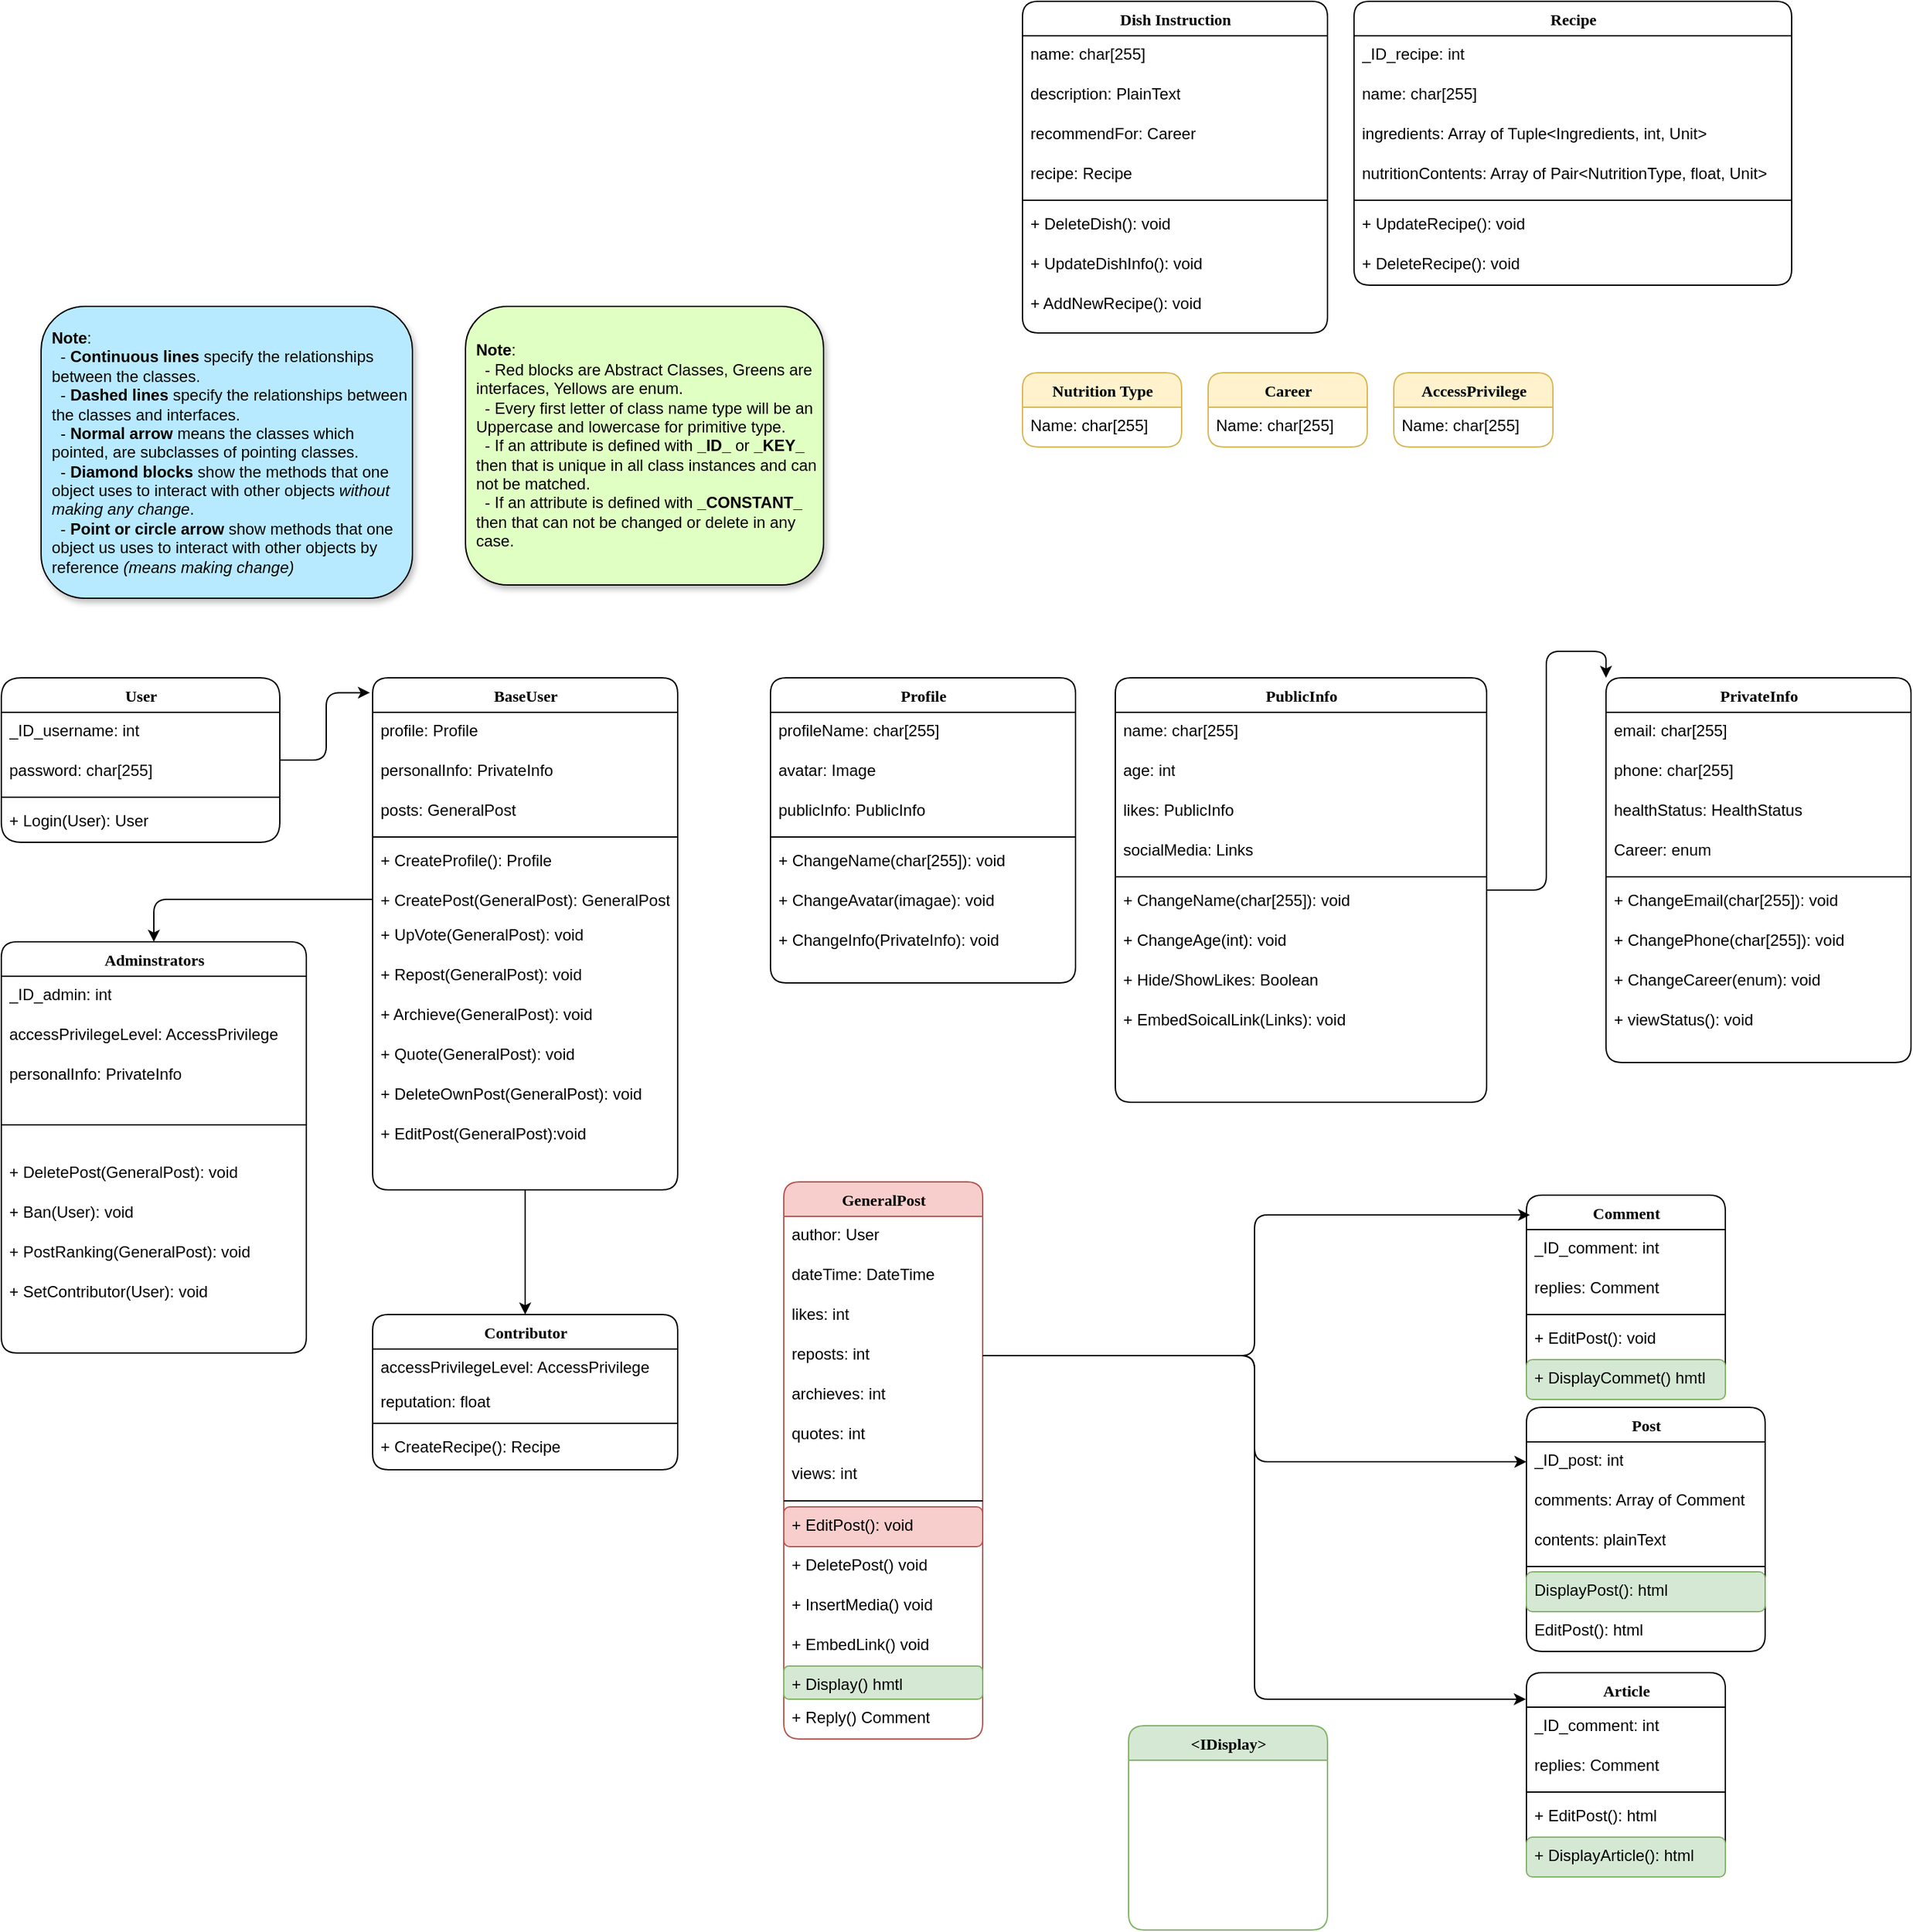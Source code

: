 <mxfile version="22.1.18" type="github" pages="2">
  <diagram name="Page-1" id="9f46799a-70d6-7492-0946-bef42562c5a5">
    <mxGraphModel dx="1034" dy="1914" grid="1" gridSize="10" guides="1" tooltips="1" connect="1" arrows="1" fold="1" page="1" pageScale="1" pageWidth="1000" pageHeight="700" background="none" math="0" shadow="0">
      <root>
        <mxCell id="0" />
        <mxCell id="1" parent="0" />
        <mxCell id="78961159f06e98e8-17" value="User" style="swimlane;html=1;fontStyle=1;align=center;verticalAlign=top;childLayout=stackLayout;horizontal=1;startSize=26;horizontalStack=0;resizeParent=1;resizeLast=0;collapsible=1;marginBottom=0;swimlaneFillColor=#ffffff;rounded=1;shadow=0;comic=0;labelBackgroundColor=none;strokeWidth=1;fillColor=none;fontFamily=Verdana;fontSize=12;arcSize=19;" parent="1" vertex="1">
          <mxGeometry x="40" y="-370" width="210" height="124" as="geometry">
            <mxRectangle x="70" y="83" width="70" height="30" as="alternateBounds" />
          </mxGeometry>
        </mxCell>
        <mxCell id="78961159f06e98e8-21" value="_ID_username: int" style="text;html=1;strokeColor=none;fillColor=none;align=left;verticalAlign=top;spacingLeft=4;spacingRight=4;whiteSpace=wrap;overflow=hidden;rotatable=0;points=[[0,0.5],[1,0.5]];portConstraint=eastwest;labelBackgroundColor=none;rounded=1;" parent="78961159f06e98e8-17" vertex="1">
          <mxGeometry y="26" width="210" height="30" as="geometry" />
        </mxCell>
        <mxCell id="78961159f06e98e8-23" value="password: char[255]" style="text;html=1;strokeColor=none;fillColor=none;align=left;verticalAlign=top;spacingLeft=4;spacingRight=4;whiteSpace=wrap;overflow=hidden;rotatable=0;points=[[0,0.5],[1,0.5]];portConstraint=eastwest;labelBackgroundColor=none;rounded=1;" parent="78961159f06e98e8-17" vertex="1">
          <mxGeometry y="56" width="210" height="30" as="geometry" />
        </mxCell>
        <mxCell id="78961159f06e98e8-19" value="" style="line;html=1;strokeWidth=1;fillColor=none;align=left;verticalAlign=middle;spacingTop=-1;spacingLeft=3;spacingRight=3;rotatable=0;labelPosition=right;points=[];portConstraint=eastwest;labelBackgroundColor=none;rounded=1;" parent="78961159f06e98e8-17" vertex="1">
          <mxGeometry y="86" width="210" height="8" as="geometry" />
        </mxCell>
        <mxCell id="78961159f06e98e8-20" value="+ Login(User): User" style="text;html=1;strokeColor=none;fillColor=none;align=left;verticalAlign=top;spacingLeft=4;spacingRight=4;whiteSpace=wrap;overflow=hidden;rotatable=0;points=[[0,0.5],[1,0.5]];portConstraint=eastwest;labelBackgroundColor=none;rounded=1;" parent="78961159f06e98e8-17" vertex="1">
          <mxGeometry y="94" width="210" height="30" as="geometry" />
        </mxCell>
        <mxCell id="PtKEEvkuK-J1Ukp3apgT-69" style="edgeStyle=orthogonalEdgeStyle;rounded=1;orthogonalLoop=1;jettySize=auto;html=1;entryX=0.5;entryY=0;entryDx=0;entryDy=0;" parent="1" source="78961159f06e98e8-30" edge="1">
          <mxGeometry relative="1" as="geometry">
            <mxPoint x="435" y="110" as="targetPoint" />
          </mxGeometry>
        </mxCell>
        <mxCell id="78961159f06e98e8-30" value="BaseUser" style="swimlane;html=1;fontStyle=1;align=center;verticalAlign=top;childLayout=stackLayout;horizontal=1;startSize=26;horizontalStack=0;resizeParent=1;resizeLast=0;collapsible=1;marginBottom=0;swimlaneFillColor=#ffffff;rounded=1;shadow=0;comic=0;labelBackgroundColor=none;strokeWidth=1;fillColor=none;fontFamily=Verdana;fontSize=12;" parent="1" vertex="1">
          <mxGeometry x="320" y="-370" width="230" height="386" as="geometry">
            <mxRectangle x="320" y="-370" width="100" height="30" as="alternateBounds" />
          </mxGeometry>
        </mxCell>
        <mxCell id="78961159f06e98e8-31" value="profile: Profile&amp;nbsp;" style="text;html=1;strokeColor=none;fillColor=none;align=left;verticalAlign=top;spacingLeft=4;spacingRight=4;whiteSpace=wrap;overflow=hidden;rotatable=0;points=[[0,0.5],[1,0.5]];portConstraint=eastwest;labelBackgroundColor=none;rounded=1;" parent="78961159f06e98e8-30" vertex="1">
          <mxGeometry y="26" width="230" height="30" as="geometry" />
        </mxCell>
        <mxCell id="78961159f06e98e8-32" value="personalInfo: PrivateInfo" style="text;html=1;strokeColor=none;fillColor=none;align=left;verticalAlign=top;spacingLeft=4;spacingRight=4;whiteSpace=wrap;overflow=hidden;rotatable=0;points=[[0,0.5],[1,0.5]];portConstraint=eastwest;labelBackgroundColor=none;rounded=1;" parent="78961159f06e98e8-30" vertex="1">
          <mxGeometry y="56" width="230" height="30" as="geometry" />
        </mxCell>
        <mxCell id="78961159f06e98e8-42" value="posts: GeneralPost" style="text;html=1;strokeColor=none;fillColor=none;align=left;verticalAlign=top;spacingLeft=4;spacingRight=4;whiteSpace=wrap;overflow=hidden;rotatable=0;points=[[0,0.5],[1,0.5]];portConstraint=eastwest;labelBackgroundColor=none;rounded=1;" parent="78961159f06e98e8-30" vertex="1">
          <mxGeometry y="86" width="230" height="30" as="geometry" />
        </mxCell>
        <mxCell id="78961159f06e98e8-38" value="" style="line;html=1;strokeWidth=1;fillColor=none;align=left;verticalAlign=middle;spacingTop=-1;spacingLeft=3;spacingRight=3;rotatable=0;labelPosition=right;points=[];portConstraint=eastwest;labelBackgroundColor=none;rounded=1;" parent="78961159f06e98e8-30" vertex="1">
          <mxGeometry y="116" width="230" height="8" as="geometry" />
        </mxCell>
        <mxCell id="PtKEEvkuK-J1Ukp3apgT-60" value="+ CreateProfile(): Profile&amp;nbsp;" style="text;html=1;strokeColor=none;fillColor=none;align=left;verticalAlign=top;spacingLeft=4;spacingRight=4;whiteSpace=wrap;overflow=hidden;rotatable=0;points=[[0,0.5],[1,0.5]];portConstraint=eastwest;labelBackgroundColor=none;rounded=1;fontStyle=0" parent="78961159f06e98e8-30" vertex="1">
          <mxGeometry y="124" width="230" height="30" as="geometry" />
        </mxCell>
        <mxCell id="PtKEEvkuK-J1Ukp3apgT-14" value="+ CreatePost(GeneralPost): GeneralPost" style="text;html=1;strokeColor=none;fillColor=none;align=left;verticalAlign=top;spacingLeft=4;spacingRight=4;whiteSpace=wrap;overflow=hidden;rotatable=0;points=[[0,0.5],[1,0.5]];portConstraint=eastwest;labelBackgroundColor=none;rounded=1;" parent="78961159f06e98e8-30" vertex="1">
          <mxGeometry y="154" width="230" height="26" as="geometry" />
        </mxCell>
        <mxCell id="PtKEEvkuK-J1Ukp3apgT-27" value="+ UpVote(GeneralPost): void&amp;nbsp;" style="text;html=1;strokeColor=none;fillColor=none;align=left;verticalAlign=top;spacingLeft=4;spacingRight=4;whiteSpace=wrap;overflow=hidden;rotatable=0;points=[[0,0.5],[1,0.5]];portConstraint=eastwest;labelBackgroundColor=none;rounded=1;" parent="78961159f06e98e8-30" vertex="1">
          <mxGeometry y="180" width="230" height="30" as="geometry" />
        </mxCell>
        <mxCell id="PtKEEvkuK-J1Ukp3apgT-30" value="+ Repost(GeneralPost): void&amp;nbsp;" style="text;html=1;strokeColor=none;fillColor=none;align=left;verticalAlign=top;spacingLeft=4;spacingRight=4;whiteSpace=wrap;overflow=hidden;rotatable=0;points=[[0,0.5],[1,0.5]];portConstraint=eastwest;labelBackgroundColor=none;rounded=1;" parent="78961159f06e98e8-30" vertex="1">
          <mxGeometry y="210" width="230" height="30" as="geometry" />
        </mxCell>
        <mxCell id="PtKEEvkuK-J1Ukp3apgT-28" value="+ Archieve(GeneralPost): void&amp;nbsp;" style="text;html=1;strokeColor=none;fillColor=none;align=left;verticalAlign=top;spacingLeft=4;spacingRight=4;whiteSpace=wrap;overflow=hidden;rotatable=0;points=[[0,0.5],[1,0.5]];portConstraint=eastwest;labelBackgroundColor=none;rounded=1;fontStyle=0" parent="78961159f06e98e8-30" vertex="1">
          <mxGeometry y="240" width="230" height="30" as="geometry" />
        </mxCell>
        <mxCell id="PtKEEvkuK-J1Ukp3apgT-41" value="+ Quote(GeneralPost): void&amp;nbsp;" style="text;html=1;strokeColor=none;fillColor=none;align=left;verticalAlign=top;spacingLeft=4;spacingRight=4;whiteSpace=wrap;overflow=hidden;rotatable=0;points=[[0,0.5],[1,0.5]];portConstraint=eastwest;labelBackgroundColor=none;rounded=1;fontStyle=0" parent="78961159f06e98e8-30" vertex="1">
          <mxGeometry y="270" width="230" height="30" as="geometry" />
        </mxCell>
        <mxCell id="PtKEEvkuK-J1Ukp3apgT-83" value="+ DeleteOwnPost(GeneralPost): void&amp;nbsp;" style="text;html=1;strokeColor=none;fillColor=none;align=left;verticalAlign=top;spacingLeft=4;spacingRight=4;whiteSpace=wrap;overflow=hidden;rotatable=0;points=[[0,0.5],[1,0.5]];portConstraint=eastwest;labelBackgroundColor=none;rounded=1;fontStyle=0" parent="78961159f06e98e8-30" vertex="1">
          <mxGeometry y="300" width="230" height="30" as="geometry" />
        </mxCell>
        <mxCell id="W8Eo2KiSVNG3GYRRurKq-4" value="+ EditPost(GeneralPost):void" style="text;html=1;strokeColor=none;fillColor=none;align=left;verticalAlign=top;spacingLeft=4;spacingRight=4;whiteSpace=wrap;overflow=hidden;rotatable=0;points=[[0,0.5],[1,0.5]];portConstraint=eastwest;labelBackgroundColor=none;rounded=1;" parent="78961159f06e98e8-30" vertex="1">
          <mxGeometry y="330" width="230" height="26" as="geometry" />
        </mxCell>
        <mxCell id="78961159f06e98e8-43" value="GeneralPost" style="swimlane;html=1;fontStyle=1;align=center;verticalAlign=top;childLayout=stackLayout;horizontal=1;startSize=26;horizontalStack=0;resizeParent=1;resizeLast=0;collapsible=1;marginBottom=0;swimlaneFillColor=#ffffff;rounded=1;shadow=0;comic=0;labelBackgroundColor=none;strokeWidth=1;fillColor=#f8cecc;fontFamily=Verdana;fontSize=12;strokeColor=#b85450;" parent="1" vertex="1">
          <mxGeometry x="630" y="10" width="150" height="420" as="geometry" />
        </mxCell>
        <mxCell id="PtKEEvkuK-J1Ukp3apgT-18" value="author: User" style="text;html=1;strokeColor=none;fillColor=none;align=left;verticalAlign=top;spacingLeft=4;spacingRight=4;whiteSpace=wrap;overflow=hidden;rotatable=0;points=[[0,0.5],[1,0.5]];portConstraint=eastwest;labelBackgroundColor=none;rounded=1;" parent="78961159f06e98e8-43" vertex="1">
          <mxGeometry y="26" width="150" height="30" as="geometry" />
        </mxCell>
        <mxCell id="78961159f06e98e8-44" value="dateTime: DateTime&amp;nbsp;" style="text;html=1;strokeColor=none;fillColor=none;align=left;verticalAlign=top;spacingLeft=4;spacingRight=4;whiteSpace=wrap;overflow=hidden;rotatable=0;points=[[0,0.5],[1,0.5]];portConstraint=eastwest;labelBackgroundColor=none;rounded=1;" parent="78961159f06e98e8-43" vertex="1">
          <mxGeometry y="56" width="150" height="30" as="geometry" />
        </mxCell>
        <mxCell id="78961159f06e98e8-45" value="likes: int&amp;nbsp;" style="text;html=1;strokeColor=none;fillColor=none;align=left;verticalAlign=top;spacingLeft=4;spacingRight=4;whiteSpace=wrap;overflow=hidden;rotatable=0;points=[[0,0.5],[1,0.5]];portConstraint=eastwest;labelBackgroundColor=none;rounded=1;" parent="78961159f06e98e8-43" vertex="1">
          <mxGeometry y="86" width="150" height="30" as="geometry" />
        </mxCell>
        <mxCell id="78961159f06e98e8-49" value="reposts: int&amp;nbsp;" style="text;html=1;strokeColor=none;fillColor=none;align=left;verticalAlign=top;spacingLeft=4;spacingRight=4;whiteSpace=wrap;overflow=hidden;rotatable=0;points=[[0,0.5],[1,0.5]];portConstraint=eastwest;labelBackgroundColor=none;rounded=1;" parent="78961159f06e98e8-43" vertex="1">
          <mxGeometry y="116" width="150" height="30" as="geometry" />
        </mxCell>
        <mxCell id="78961159f06e98e8-50" value="archieves: int&amp;nbsp;" style="text;html=1;strokeColor=none;fillColor=none;align=left;verticalAlign=top;spacingLeft=4;spacingRight=4;whiteSpace=wrap;overflow=hidden;rotatable=0;points=[[0,0.5],[1,0.5]];portConstraint=eastwest;labelBackgroundColor=none;rounded=1;" parent="78961159f06e98e8-43" vertex="1">
          <mxGeometry y="146" width="150" height="30" as="geometry" />
        </mxCell>
        <mxCell id="PtKEEvkuK-J1Ukp3apgT-43" value="quotes: int&amp;nbsp;" style="text;html=1;strokeColor=none;fillColor=none;align=left;verticalAlign=top;spacingLeft=4;spacingRight=4;whiteSpace=wrap;overflow=hidden;rotatable=0;points=[[0,0.5],[1,0.5]];portConstraint=eastwest;labelBackgroundColor=none;rounded=1;" parent="78961159f06e98e8-43" vertex="1">
          <mxGeometry y="176" width="150" height="30" as="geometry" />
        </mxCell>
        <mxCell id="PtKEEvkuK-J1Ukp3apgT-19" value="views: int&amp;nbsp;" style="text;html=1;strokeColor=none;fillColor=none;align=left;verticalAlign=top;spacingLeft=4;spacingRight=4;whiteSpace=wrap;overflow=hidden;rotatable=0;points=[[0,0.5],[1,0.5]];portConstraint=eastwest;labelBackgroundColor=none;rounded=1;" parent="78961159f06e98e8-43" vertex="1">
          <mxGeometry y="206" width="150" height="30" as="geometry" />
        </mxCell>
        <mxCell id="78961159f06e98e8-51" value="" style="line;html=1;strokeWidth=1;fillColor=none;align=left;verticalAlign=middle;spacingTop=-1;spacingLeft=3;spacingRight=3;rotatable=0;labelPosition=right;points=[];portConstraint=eastwest;labelBackgroundColor=none;rounded=1;" parent="78961159f06e98e8-43" vertex="1">
          <mxGeometry y="236" width="150" height="9" as="geometry" />
        </mxCell>
        <mxCell id="78961159f06e98e8-52" value="+ EditPost(): void" style="text;html=1;strokeColor=#b85450;fillColor=#f8cecc;align=left;verticalAlign=top;spacingLeft=4;spacingRight=4;whiteSpace=wrap;overflow=hidden;rotatable=0;points=[[0,0.5],[1,0.5]];portConstraint=eastwest;labelBackgroundColor=none;rounded=1;" parent="78961159f06e98e8-43" vertex="1">
          <mxGeometry y="245" width="150" height="30" as="geometry" />
        </mxCell>
        <mxCell id="78961159f06e98e8-53" value="+ DeletePost() void" style="text;html=1;align=left;verticalAlign=top;spacingLeft=4;spacingRight=4;whiteSpace=wrap;overflow=hidden;rotatable=0;points=[[0,0.5],[1,0.5]];portConstraint=eastwest;labelBackgroundColor=none;rounded=1;" parent="78961159f06e98e8-43" vertex="1">
          <mxGeometry y="275" width="150" height="30" as="geometry" />
        </mxCell>
        <mxCell id="PtKEEvkuK-J1Ukp3apgT-151" value="+ InsertMedia() void" style="text;html=1;strokeColor=none;fillColor=none;align=left;verticalAlign=top;spacingLeft=4;spacingRight=4;whiteSpace=wrap;overflow=hidden;rotatable=0;points=[[0,0.5],[1,0.5]];portConstraint=eastwest;labelBackgroundColor=none;rounded=1;" parent="78961159f06e98e8-43" vertex="1">
          <mxGeometry y="305" width="150" height="30" as="geometry" />
        </mxCell>
        <mxCell id="PtKEEvkuK-J1Ukp3apgT-152" value="+ EmbedLink() void" style="text;html=1;strokeColor=none;fillColor=none;align=left;verticalAlign=top;spacingLeft=4;spacingRight=4;whiteSpace=wrap;overflow=hidden;rotatable=0;points=[[0,0.5],[1,0.5]];portConstraint=eastwest;labelBackgroundColor=none;rounded=1;" parent="78961159f06e98e8-43" vertex="1">
          <mxGeometry y="335" width="150" height="30" as="geometry" />
        </mxCell>
        <mxCell id="PtKEEvkuK-J1Ukp3apgT-161" value="+ Display() hmtl" style="text;html=1;strokeColor=#82b366;fillColor=#d5e8d4;align=left;verticalAlign=top;spacingLeft=4;spacingRight=4;whiteSpace=wrap;overflow=hidden;rotatable=0;points=[[0,0.5],[1,0.5]];portConstraint=eastwest;labelBackgroundColor=none;rounded=1;" parent="78961159f06e98e8-43" vertex="1">
          <mxGeometry y="365" width="150" height="25" as="geometry" />
        </mxCell>
        <mxCell id="PtKEEvkuK-J1Ukp3apgT-164" value="+ Reply() Comment" style="text;html=1;strokeColor=none;fillColor=none;align=left;verticalAlign=top;spacingLeft=4;spacingRight=4;whiteSpace=wrap;overflow=hidden;rotatable=0;points=[[0,0.5],[1,0.5]];portConstraint=eastwest;labelBackgroundColor=none;rounded=1;" parent="78961159f06e98e8-43" vertex="1">
          <mxGeometry y="390" width="150" height="20" as="geometry" />
        </mxCell>
        <mxCell id="PtKEEvkuK-J1Ukp3apgT-2" value="&lt;b&gt;Note&lt;/b&gt;:&amp;nbsp;&lt;br&gt;&amp;nbsp; - &lt;b&gt;Continuous lines&lt;/b&gt; specify the relationships between the classes.&lt;div&gt;&amp;nbsp; - &lt;b&gt;Dashed lines&lt;/b&gt; specify the relationships between the classes and interfaces.&lt;br&gt;&amp;nbsp; - &lt;b&gt;Normal arrow &lt;/b&gt;means the classes which pointed, are subclasses of pointing classes.&amp;nbsp;&lt;/div&gt;&lt;div&gt;&amp;nbsp; - &lt;b&gt;Diamond blocks&lt;/b&gt; show the methods that one object uses to interact with other objects &lt;i&gt;without making any change&lt;/i&gt;.&lt;/div&gt;&lt;div&gt;&amp;nbsp; - &lt;b&gt;Point or circle arrow&amp;nbsp;&lt;/b&gt;show methods that one object us uses to interact with other objects by reference &lt;i&gt;(means making change)&lt;/i&gt;&lt;/div&gt;" style="rounded=1;html=1;fillColor=#B8EAFF;align=left;labelBackgroundColor=none;whiteSpace=wrap;spacing=3;spacingLeft=5;glass=0;shadow=1;" parent="1" vertex="1">
          <mxGeometry x="70" y="-650" width="280" height="220" as="geometry" />
        </mxCell>
        <mxCell id="PtKEEvkuK-J1Ukp3apgT-7" value="&lt;b&gt;Note&lt;/b&gt;:&amp;nbsp;&lt;br&gt;&amp;nbsp; - Red blocks are Abstract Classes, Greens are interfaces, Yellows are enum.&lt;br&gt;&amp;nbsp; - Every first letter of class name type will be an Uppercase and lowercase for primitive type.&lt;br&gt;&amp;nbsp; - If an attribute is defined with &lt;b&gt;_ID_&amp;nbsp;&lt;/b&gt;or &lt;b&gt;_KEY_ &lt;/b&gt;then that is unique in all class instances and can not be matched.&amp;nbsp;&lt;br&gt;&amp;nbsp; - If an attribute is defined with &lt;b&gt;_CONSTANT_ &lt;/b&gt;then that can not be changed or delete in any case." style="rounded=1;html=1;fillColor=#E0FFC2;align=left;labelBackgroundColor=none;whiteSpace=wrap;spacing=3;spacingLeft=5;glass=0;shadow=1;" parent="1" vertex="1">
          <mxGeometry x="390" y="-650" width="270" height="210" as="geometry" />
        </mxCell>
        <mxCell id="PtKEEvkuK-J1Ukp3apgT-50" value="Profile" style="swimlane;html=1;fontStyle=1;align=center;verticalAlign=top;childLayout=stackLayout;horizontal=1;startSize=26;horizontalStack=0;resizeParent=1;resizeLast=0;collapsible=1;marginBottom=0;swimlaneFillColor=#ffffff;rounded=1;shadow=0;comic=0;labelBackgroundColor=none;strokeWidth=1;fillColor=none;fontFamily=Verdana;fontSize=12;" parent="1" vertex="1">
          <mxGeometry x="620" y="-370" width="230" height="230" as="geometry" />
        </mxCell>
        <mxCell id="PtKEEvkuK-J1Ukp3apgT-51" value="profileName: char[255]&amp;nbsp;" style="text;html=1;strokeColor=none;fillColor=none;align=left;verticalAlign=top;spacingLeft=4;spacingRight=4;whiteSpace=wrap;overflow=hidden;rotatable=0;points=[[0,0.5],[1,0.5]];portConstraint=eastwest;labelBackgroundColor=none;rounded=1;" parent="PtKEEvkuK-J1Ukp3apgT-50" vertex="1">
          <mxGeometry y="26" width="230" height="30" as="geometry" />
        </mxCell>
        <mxCell id="PtKEEvkuK-J1Ukp3apgT-52" value="avatar: Image" style="text;html=1;strokeColor=none;fillColor=none;align=left;verticalAlign=top;spacingLeft=4;spacingRight=4;whiteSpace=wrap;overflow=hidden;rotatable=0;points=[[0,0.5],[1,0.5]];portConstraint=eastwest;labelBackgroundColor=none;rounded=1;" parent="PtKEEvkuK-J1Ukp3apgT-50" vertex="1">
          <mxGeometry y="56" width="230" height="30" as="geometry" />
        </mxCell>
        <mxCell id="PtKEEvkuK-J1Ukp3apgT-67" value="publicInfo: PublicInfo" style="text;html=1;strokeColor=none;fillColor=none;align=left;verticalAlign=top;spacingLeft=4;spacingRight=4;whiteSpace=wrap;overflow=hidden;rotatable=0;points=[[0,0.5],[1,0.5]];portConstraint=eastwest;labelBackgroundColor=none;rounded=1;" parent="PtKEEvkuK-J1Ukp3apgT-50" vertex="1">
          <mxGeometry y="86" width="230" height="30" as="geometry" />
        </mxCell>
        <mxCell id="PtKEEvkuK-J1Ukp3apgT-54" value="" style="line;html=1;strokeWidth=1;fillColor=none;align=left;verticalAlign=middle;spacingTop=-1;spacingLeft=3;spacingRight=3;rotatable=0;labelPosition=right;points=[];portConstraint=eastwest;labelBackgroundColor=none;rounded=1;" parent="PtKEEvkuK-J1Ukp3apgT-50" vertex="1">
          <mxGeometry y="116" width="230" height="8" as="geometry" />
        </mxCell>
        <mxCell id="PtKEEvkuK-J1Ukp3apgT-55" value="+ ChangeName(char[255]): void" style="text;html=1;strokeColor=none;fillColor=none;align=left;verticalAlign=top;spacingLeft=4;spacingRight=4;whiteSpace=wrap;overflow=hidden;rotatable=0;points=[[0,0.5],[1,0.5]];portConstraint=eastwest;labelBackgroundColor=none;rounded=1;" parent="PtKEEvkuK-J1Ukp3apgT-50" vertex="1">
          <mxGeometry y="124" width="230" height="30" as="geometry" />
        </mxCell>
        <mxCell id="PtKEEvkuK-J1Ukp3apgT-56" value="+ ChangeAvatar(imagae): void&amp;nbsp;" style="text;html=1;strokeColor=none;fillColor=none;align=left;verticalAlign=top;spacingLeft=4;spacingRight=4;whiteSpace=wrap;overflow=hidden;rotatable=0;points=[[0,0.5],[1,0.5]];portConstraint=eastwest;labelBackgroundColor=none;rounded=1;" parent="PtKEEvkuK-J1Ukp3apgT-50" vertex="1">
          <mxGeometry y="154" width="230" height="30" as="geometry" />
        </mxCell>
        <mxCell id="PtKEEvkuK-J1Ukp3apgT-93" value="+ ChangeInfo(PrivateInfo): void&amp;nbsp;" style="text;html=1;strokeColor=none;fillColor=none;align=left;verticalAlign=top;spacingLeft=4;spacingRight=4;whiteSpace=wrap;overflow=hidden;rotatable=0;points=[[0,0.5],[1,0.5]];portConstraint=eastwest;labelBackgroundColor=none;rounded=1;" parent="PtKEEvkuK-J1Ukp3apgT-50" vertex="1">
          <mxGeometry y="184" width="230" height="30" as="geometry" />
        </mxCell>
        <mxCell id="PtKEEvkuK-J1Ukp3apgT-68" style="edgeStyle=orthogonalEdgeStyle;rounded=1;orthogonalLoop=1;jettySize=auto;html=1;entryX=-0.009;entryY=0.029;entryDx=0;entryDy=0;entryPerimeter=0;" parent="1" source="78961159f06e98e8-17" target="78961159f06e98e8-30" edge="1">
          <mxGeometry relative="1" as="geometry" />
        </mxCell>
        <mxCell id="PtKEEvkuK-J1Ukp3apgT-71" value="Adminstrators" style="swimlane;html=1;fontStyle=1;align=center;verticalAlign=top;childLayout=stackLayout;horizontal=1;startSize=26;horizontalStack=0;resizeParent=1;resizeLast=0;collapsible=1;marginBottom=0;swimlaneFillColor=#ffffff;rounded=1;shadow=0;comic=0;labelBackgroundColor=none;strokeWidth=1;fillColor=none;fontFamily=Verdana;fontSize=12;" parent="1" vertex="1">
          <mxGeometry x="40" y="-171" width="230" height="310" as="geometry" />
        </mxCell>
        <mxCell id="PtKEEvkuK-J1Ukp3apgT-72" value="_ID_admin: int" style="text;html=1;strokeColor=none;fillColor=none;align=left;verticalAlign=top;spacingLeft=4;spacingRight=4;whiteSpace=wrap;overflow=hidden;rotatable=0;points=[[0,0.5],[1,0.5]];portConstraint=eastwest;labelBackgroundColor=none;rounded=1;" parent="PtKEEvkuK-J1Ukp3apgT-71" vertex="1">
          <mxGeometry y="26" width="230" height="30" as="geometry" />
        </mxCell>
        <mxCell id="PtKEEvkuK-J1Ukp3apgT-73" value="accessPrivilegeLevel: AccessPrivilege" style="text;html=1;strokeColor=none;fillColor=none;align=left;verticalAlign=top;spacingLeft=4;spacingRight=4;whiteSpace=wrap;overflow=hidden;rotatable=0;points=[[0,0.5],[1,0.5]];portConstraint=eastwest;labelBackgroundColor=none;rounded=1;" parent="PtKEEvkuK-J1Ukp3apgT-71" vertex="1">
          <mxGeometry y="56" width="230" height="30" as="geometry" />
        </mxCell>
        <mxCell id="PtKEEvkuK-J1Ukp3apgT-84" value="personalInfo: PrivateInfo" style="text;html=1;strokeColor=none;fillColor=none;align=left;verticalAlign=top;spacingLeft=4;spacingRight=4;whiteSpace=wrap;overflow=hidden;rotatable=0;points=[[0,0.5],[1,0.5]];portConstraint=eastwest;labelBackgroundColor=none;rounded=1;" parent="PtKEEvkuK-J1Ukp3apgT-71" vertex="1">
          <mxGeometry y="86" width="230" height="30" as="geometry" />
        </mxCell>
        <mxCell id="PtKEEvkuK-J1Ukp3apgT-75" value="" style="line;html=1;strokeWidth=1;fillColor=none;align=left;verticalAlign=middle;spacingTop=-1;spacingLeft=3;spacingRight=3;rotatable=0;labelPosition=right;points=[];portConstraint=eastwest;labelBackgroundColor=none;rounded=1;" parent="PtKEEvkuK-J1Ukp3apgT-71" vertex="1">
          <mxGeometry y="116" width="230" height="44" as="geometry" />
        </mxCell>
        <mxCell id="PtKEEvkuK-J1Ukp3apgT-78" value="+ DeletePost(GeneralPost): void" style="text;html=1;strokeColor=none;fillColor=none;align=left;verticalAlign=top;spacingLeft=4;spacingRight=4;whiteSpace=wrap;overflow=hidden;rotatable=0;points=[[0,0.5],[1,0.5]];portConstraint=eastwest;labelBackgroundColor=none;rounded=1;" parent="PtKEEvkuK-J1Ukp3apgT-71" vertex="1">
          <mxGeometry y="160" width="230" height="30" as="geometry" />
        </mxCell>
        <mxCell id="PtKEEvkuK-J1Ukp3apgT-79" value="+ Ban(User): void&amp;nbsp;" style="text;html=1;strokeColor=none;fillColor=none;align=left;verticalAlign=top;spacingLeft=4;spacingRight=4;whiteSpace=wrap;overflow=hidden;rotatable=0;points=[[0,0.5],[1,0.5]];portConstraint=eastwest;labelBackgroundColor=none;rounded=1;" parent="PtKEEvkuK-J1Ukp3apgT-71" vertex="1">
          <mxGeometry y="190" width="230" height="30" as="geometry" />
        </mxCell>
        <mxCell id="W8Eo2KiSVNG3GYRRurKq-9" value="+ PostRanking(GeneralPost): void" style="text;html=1;strokeColor=none;fillColor=none;align=left;verticalAlign=top;spacingLeft=4;spacingRight=4;whiteSpace=wrap;overflow=hidden;rotatable=0;points=[[0,0.5],[1,0.5]];portConstraint=eastwest;labelBackgroundColor=none;rounded=1;" parent="PtKEEvkuK-J1Ukp3apgT-71" vertex="1">
          <mxGeometry y="220" width="230" height="30" as="geometry" />
        </mxCell>
        <mxCell id="BWkIpN7R14qcMGs1ctsh-2" value="+ SetContributor(User): void&amp;nbsp;" style="text;html=1;strokeColor=none;fillColor=none;align=left;verticalAlign=top;spacingLeft=4;spacingRight=4;whiteSpace=wrap;overflow=hidden;rotatable=0;points=[[0,0.5],[1,0.5]];portConstraint=eastwest;labelBackgroundColor=none;rounded=1;" parent="PtKEEvkuK-J1Ukp3apgT-71" vertex="1">
          <mxGeometry y="250" width="230" height="30" as="geometry" />
        </mxCell>
        <mxCell id="PtKEEvkuK-J1Ukp3apgT-82" style="edgeStyle=orthogonalEdgeStyle;rounded=1;orthogonalLoop=1;jettySize=auto;html=1;entryX=0.5;entryY=0;entryDx=0;entryDy=0;" parent="1" source="PtKEEvkuK-J1Ukp3apgT-14" target="PtKEEvkuK-J1Ukp3apgT-71" edge="1">
          <mxGeometry relative="1" as="geometry" />
        </mxCell>
        <mxCell id="PtKEEvkuK-J1Ukp3apgT-86" value="Contributor" style="swimlane;html=1;fontStyle=1;align=center;verticalAlign=top;childLayout=stackLayout;horizontal=1;startSize=26;horizontalStack=0;resizeParent=1;resizeLast=0;collapsible=1;marginBottom=0;swimlaneFillColor=#ffffff;rounded=1;shadow=0;comic=0;labelBackgroundColor=none;strokeWidth=1;fillColor=none;fontFamily=Verdana;fontSize=12;" parent="1" vertex="1">
          <mxGeometry x="320" y="110" width="230" height="117" as="geometry" />
        </mxCell>
        <mxCell id="PtKEEvkuK-J1Ukp3apgT-88" value="accessPrivilegeLevel: AccessPrivilege" style="text;html=1;strokeColor=none;fillColor=none;align=left;verticalAlign=top;spacingLeft=4;spacingRight=4;whiteSpace=wrap;overflow=hidden;rotatable=0;points=[[0,0.5],[1,0.5]];portConstraint=eastwest;labelBackgroundColor=none;rounded=1;" parent="PtKEEvkuK-J1Ukp3apgT-86" vertex="1">
          <mxGeometry y="26" width="230" height="26" as="geometry" />
        </mxCell>
        <mxCell id="PtKEEvkuK-J1Ukp3apgT-89" value="reputation: float" style="text;html=1;strokeColor=none;fillColor=none;align=left;verticalAlign=top;spacingLeft=4;spacingRight=4;whiteSpace=wrap;overflow=hidden;rotatable=0;points=[[0,0.5],[1,0.5]];portConstraint=eastwest;labelBackgroundColor=none;rounded=1;" parent="PtKEEvkuK-J1Ukp3apgT-86" vertex="1">
          <mxGeometry y="52" width="230" height="26" as="geometry" />
        </mxCell>
        <mxCell id="PtKEEvkuK-J1Ukp3apgT-90" value="" style="line;html=1;strokeWidth=1;fillColor=none;align=left;verticalAlign=middle;spacingTop=-1;spacingLeft=3;spacingRight=3;rotatable=0;labelPosition=right;points=[];portConstraint=eastwest;labelBackgroundColor=none;rounded=1;" parent="PtKEEvkuK-J1Ukp3apgT-86" vertex="1">
          <mxGeometry y="78" width="230" height="8" as="geometry" />
        </mxCell>
        <mxCell id="PtKEEvkuK-J1Ukp3apgT-91" value="+ CreateRecipe(): Recipe" style="text;html=1;strokeColor=none;fillColor=none;align=left;verticalAlign=top;spacingLeft=4;spacingRight=4;whiteSpace=wrap;overflow=hidden;rotatable=0;points=[[0,0.5],[1,0.5]];portConstraint=eastwest;labelBackgroundColor=none;rounded=1;" parent="PtKEEvkuK-J1Ukp3apgT-86" vertex="1">
          <mxGeometry y="86" width="230" height="26" as="geometry" />
        </mxCell>
        <mxCell id="PtKEEvkuK-J1Ukp3apgT-115" style="edgeStyle=orthogonalEdgeStyle;rounded=1;orthogonalLoop=1;jettySize=auto;html=1;entryX=0;entryY=0;entryDx=0;entryDy=0;" parent="1" source="PtKEEvkuK-J1Ukp3apgT-94" target="PtKEEvkuK-J1Ukp3apgT-105" edge="1">
          <mxGeometry relative="1" as="geometry" />
        </mxCell>
        <mxCell id="PtKEEvkuK-J1Ukp3apgT-94" value="PublicInfo" style="swimlane;html=1;fontStyle=1;align=center;verticalAlign=top;childLayout=stackLayout;horizontal=1;startSize=26;horizontalStack=0;resizeParent=1;resizeLast=0;collapsible=1;marginBottom=0;swimlaneFillColor=#ffffff;rounded=1;shadow=0;comic=0;labelBackgroundColor=none;strokeWidth=1;fillColor=none;fontFamily=Verdana;fontSize=12;" parent="1" vertex="1">
          <mxGeometry x="880" y="-370" width="280" height="320" as="geometry" />
        </mxCell>
        <mxCell id="PtKEEvkuK-J1Ukp3apgT-95" value="name: char[255]&amp;nbsp;" style="text;html=1;strokeColor=none;fillColor=none;align=left;verticalAlign=top;spacingLeft=4;spacingRight=4;whiteSpace=wrap;overflow=hidden;rotatable=0;points=[[0,0.5],[1,0.5]];portConstraint=eastwest;labelBackgroundColor=none;rounded=1;" parent="PtKEEvkuK-J1Ukp3apgT-94" vertex="1">
          <mxGeometry y="26" width="280" height="30" as="geometry" />
        </mxCell>
        <mxCell id="PtKEEvkuK-J1Ukp3apgT-96" value="age: int" style="text;html=1;strokeColor=none;fillColor=none;align=left;verticalAlign=top;spacingLeft=4;spacingRight=4;whiteSpace=wrap;overflow=hidden;rotatable=0;points=[[0,0.5],[1,0.5]];portConstraint=eastwest;labelBackgroundColor=none;rounded=1;" parent="PtKEEvkuK-J1Ukp3apgT-94" vertex="1">
          <mxGeometry y="56" width="280" height="30" as="geometry" />
        </mxCell>
        <mxCell id="PtKEEvkuK-J1Ukp3apgT-97" value="likes: PublicInfo" style="text;html=1;strokeColor=none;fillColor=none;align=left;verticalAlign=top;spacingLeft=4;spacingRight=4;whiteSpace=wrap;overflow=hidden;rotatable=0;points=[[0,0.5],[1,0.5]];portConstraint=eastwest;labelBackgroundColor=none;rounded=1;" parent="PtKEEvkuK-J1Ukp3apgT-94" vertex="1">
          <mxGeometry y="86" width="280" height="30" as="geometry" />
        </mxCell>
        <mxCell id="PtKEEvkuK-J1Ukp3apgT-103" value="socialMedia: Links" style="text;html=1;strokeColor=none;fillColor=none;align=left;verticalAlign=top;spacingLeft=4;spacingRight=4;whiteSpace=wrap;overflow=hidden;rotatable=0;points=[[0,0.5],[1,0.5]];portConstraint=eastwest;labelBackgroundColor=none;rounded=1;" parent="PtKEEvkuK-J1Ukp3apgT-94" vertex="1">
          <mxGeometry y="116" width="280" height="30" as="geometry" />
        </mxCell>
        <mxCell id="PtKEEvkuK-J1Ukp3apgT-98" value="" style="line;html=1;strokeWidth=1;fillColor=none;align=left;verticalAlign=middle;spacingTop=-1;spacingLeft=3;spacingRight=3;rotatable=0;labelPosition=right;points=[];portConstraint=eastwest;labelBackgroundColor=none;rounded=1;" parent="PtKEEvkuK-J1Ukp3apgT-94" vertex="1">
          <mxGeometry y="146" width="280" height="8" as="geometry" />
        </mxCell>
        <mxCell id="PtKEEvkuK-J1Ukp3apgT-99" value="+ ChangeName(char[255]): void" style="text;html=1;strokeColor=none;fillColor=none;align=left;verticalAlign=top;spacingLeft=4;spacingRight=4;whiteSpace=wrap;overflow=hidden;rotatable=0;points=[[0,0.5],[1,0.5]];portConstraint=eastwest;labelBackgroundColor=none;rounded=1;" parent="PtKEEvkuK-J1Ukp3apgT-94" vertex="1">
          <mxGeometry y="154" width="280" height="30" as="geometry" />
        </mxCell>
        <mxCell id="PtKEEvkuK-J1Ukp3apgT-100" value="+ ChangeAge(int): void&amp;nbsp;" style="text;html=1;strokeColor=none;fillColor=none;align=left;verticalAlign=top;spacingLeft=4;spacingRight=4;whiteSpace=wrap;overflow=hidden;rotatable=0;points=[[0,0.5],[1,0.5]];portConstraint=eastwest;labelBackgroundColor=none;rounded=1;" parent="PtKEEvkuK-J1Ukp3apgT-94" vertex="1">
          <mxGeometry y="184" width="280" height="30" as="geometry" />
        </mxCell>
        <mxCell id="PtKEEvkuK-J1Ukp3apgT-101" value="+ Hide/ShowLikes: Boolean&amp;nbsp;" style="text;html=1;strokeColor=none;fillColor=none;align=left;verticalAlign=top;spacingLeft=4;spacingRight=4;whiteSpace=wrap;overflow=hidden;rotatable=0;points=[[0,0.5],[1,0.5]];portConstraint=eastwest;labelBackgroundColor=none;rounded=1;" parent="PtKEEvkuK-J1Ukp3apgT-94" vertex="1">
          <mxGeometry y="214" width="280" height="30" as="geometry" />
        </mxCell>
        <mxCell id="PtKEEvkuK-J1Ukp3apgT-104" value="+ EmbedSoicalLink(Links): void&amp;nbsp;" style="text;html=1;strokeColor=none;fillColor=none;align=left;verticalAlign=top;spacingLeft=4;spacingRight=4;whiteSpace=wrap;overflow=hidden;rotatable=0;points=[[0,0.5],[1,0.5]];portConstraint=eastwest;labelBackgroundColor=none;rounded=1;" parent="PtKEEvkuK-J1Ukp3apgT-94" vertex="1">
          <mxGeometry y="244" width="280" height="30" as="geometry" />
        </mxCell>
        <mxCell id="PtKEEvkuK-J1Ukp3apgT-105" value="PrivateInfo" style="swimlane;html=1;fontStyle=1;align=center;verticalAlign=top;childLayout=stackLayout;horizontal=1;startSize=26;horizontalStack=0;resizeParent=1;resizeLast=0;collapsible=1;marginBottom=0;swimlaneFillColor=#ffffff;rounded=1;shadow=0;comic=0;labelBackgroundColor=none;strokeWidth=1;fillColor=none;fontFamily=Verdana;fontSize=12;" parent="1" vertex="1">
          <mxGeometry x="1250" y="-370" width="230" height="290" as="geometry" />
        </mxCell>
        <mxCell id="PtKEEvkuK-J1Ukp3apgT-106" value="email: char[255]&amp;nbsp;" style="text;html=1;strokeColor=none;fillColor=none;align=left;verticalAlign=top;spacingLeft=4;spacingRight=4;whiteSpace=wrap;overflow=hidden;rotatable=0;points=[[0,0.5],[1,0.5]];portConstraint=eastwest;labelBackgroundColor=none;rounded=1;" parent="PtKEEvkuK-J1Ukp3apgT-105" vertex="1">
          <mxGeometry y="26" width="230" height="30" as="geometry" />
        </mxCell>
        <mxCell id="PtKEEvkuK-J1Ukp3apgT-107" value="phone: char[255]" style="text;html=1;strokeColor=none;fillColor=none;align=left;verticalAlign=top;spacingLeft=4;spacingRight=4;whiteSpace=wrap;overflow=hidden;rotatable=0;points=[[0,0.5],[1,0.5]];portConstraint=eastwest;labelBackgroundColor=none;rounded=1;" parent="PtKEEvkuK-J1Ukp3apgT-105" vertex="1">
          <mxGeometry y="56" width="230" height="30" as="geometry" />
        </mxCell>
        <mxCell id="PtKEEvkuK-J1Ukp3apgT-108" value="healthStatus: HealthStatus" style="text;html=1;strokeColor=none;fillColor=none;align=left;verticalAlign=top;spacingLeft=4;spacingRight=4;whiteSpace=wrap;overflow=hidden;rotatable=0;points=[[0,0.5],[1,0.5]];portConstraint=eastwest;labelBackgroundColor=none;rounded=1;" parent="PtKEEvkuK-J1Ukp3apgT-105" vertex="1">
          <mxGeometry y="86" width="230" height="30" as="geometry" />
        </mxCell>
        <mxCell id="PtKEEvkuK-J1Ukp3apgT-109" value="Career: enum" style="text;html=1;strokeColor=none;fillColor=none;align=left;verticalAlign=top;spacingLeft=4;spacingRight=4;whiteSpace=wrap;overflow=hidden;rotatable=0;points=[[0,0.5],[1,0.5]];portConstraint=eastwest;labelBackgroundColor=none;rounded=1;" parent="PtKEEvkuK-J1Ukp3apgT-105" vertex="1">
          <mxGeometry y="116" width="230" height="30" as="geometry" />
        </mxCell>
        <mxCell id="PtKEEvkuK-J1Ukp3apgT-110" value="" style="line;html=1;strokeWidth=1;fillColor=none;align=left;verticalAlign=middle;spacingTop=-1;spacingLeft=3;spacingRight=3;rotatable=0;labelPosition=right;points=[];portConstraint=eastwest;labelBackgroundColor=none;rounded=1;" parent="PtKEEvkuK-J1Ukp3apgT-105" vertex="1">
          <mxGeometry y="146" width="230" height="8" as="geometry" />
        </mxCell>
        <mxCell id="PtKEEvkuK-J1Ukp3apgT-111" value="+ ChangeEmail(char[255]): void" style="text;html=1;strokeColor=none;fillColor=none;align=left;verticalAlign=top;spacingLeft=4;spacingRight=4;whiteSpace=wrap;overflow=hidden;rotatable=0;points=[[0,0.5],[1,0.5]];portConstraint=eastwest;labelBackgroundColor=none;rounded=1;" parent="PtKEEvkuK-J1Ukp3apgT-105" vertex="1">
          <mxGeometry y="154" width="230" height="30" as="geometry" />
        </mxCell>
        <mxCell id="PtKEEvkuK-J1Ukp3apgT-112" value="+ ChangePhone(char[255]): void&amp;nbsp;" style="text;html=1;strokeColor=none;fillColor=none;align=left;verticalAlign=top;spacingLeft=4;spacingRight=4;whiteSpace=wrap;overflow=hidden;rotatable=0;points=[[0,0.5],[1,0.5]];portConstraint=eastwest;labelBackgroundColor=none;rounded=1;" parent="PtKEEvkuK-J1Ukp3apgT-105" vertex="1">
          <mxGeometry y="184" width="230" height="30" as="geometry" />
        </mxCell>
        <mxCell id="PtKEEvkuK-J1Ukp3apgT-113" value="+ ChangeCareer(enum): void&amp;nbsp;" style="text;html=1;strokeColor=none;fillColor=none;align=left;verticalAlign=top;spacingLeft=4;spacingRight=4;whiteSpace=wrap;overflow=hidden;rotatable=0;points=[[0,0.5],[1,0.5]];portConstraint=eastwest;labelBackgroundColor=none;rounded=1;" parent="PtKEEvkuK-J1Ukp3apgT-105" vertex="1">
          <mxGeometry y="214" width="230" height="30" as="geometry" />
        </mxCell>
        <mxCell id="PtKEEvkuK-J1Ukp3apgT-114" value="+ viewStatus(): void" style="text;html=1;strokeColor=none;fillColor=none;align=left;verticalAlign=top;spacingLeft=4;spacingRight=4;whiteSpace=wrap;overflow=hidden;rotatable=0;points=[[0,0.5],[1,0.5]];portConstraint=eastwest;labelBackgroundColor=none;rounded=1;" parent="PtKEEvkuK-J1Ukp3apgT-105" vertex="1">
          <mxGeometry y="244" width="230" height="30" as="geometry" />
        </mxCell>
        <mxCell id="PtKEEvkuK-J1Ukp3apgT-128" value="Comment" style="swimlane;html=1;fontStyle=1;align=center;verticalAlign=top;childLayout=stackLayout;horizontal=1;startSize=26;horizontalStack=0;resizeParent=1;resizeLast=0;collapsible=1;marginBottom=0;swimlaneFillColor=#ffffff;rounded=1;shadow=0;comic=0;labelBackgroundColor=none;strokeWidth=1;fontFamily=Verdana;fontSize=12;" parent="1" vertex="1">
          <mxGeometry x="1190" y="20" width="150" height="154" as="geometry" />
        </mxCell>
        <mxCell id="PtKEEvkuK-J1Ukp3apgT-142" value="_ID_comment: int" style="text;html=1;strokeColor=none;fillColor=none;align=left;verticalAlign=top;spacingLeft=4;spacingRight=4;whiteSpace=wrap;overflow=hidden;rotatable=0;points=[[0,0.5],[1,0.5]];portConstraint=eastwest;labelBackgroundColor=none;rounded=1;" parent="PtKEEvkuK-J1Ukp3apgT-128" vertex="1">
          <mxGeometry y="26" width="150" height="30" as="geometry" />
        </mxCell>
        <mxCell id="PtKEEvkuK-J1Ukp3apgT-134" value="replies: Comment" style="text;html=1;strokeColor=none;fillColor=none;align=left;verticalAlign=top;spacingLeft=4;spacingRight=4;whiteSpace=wrap;overflow=hidden;rotatable=0;points=[[0,0.5],[1,0.5]];portConstraint=eastwest;labelBackgroundColor=none;rounded=1;" parent="PtKEEvkuK-J1Ukp3apgT-128" vertex="1">
          <mxGeometry y="56" width="150" height="30" as="geometry" />
        </mxCell>
        <mxCell id="PtKEEvkuK-J1Ukp3apgT-135" value="" style="line;html=1;strokeWidth=1;fillColor=none;align=left;verticalAlign=middle;spacingTop=-1;spacingLeft=3;spacingRight=3;rotatable=0;labelPosition=right;points=[];portConstraint=eastwest;labelBackgroundColor=none;rounded=1;" parent="PtKEEvkuK-J1Ukp3apgT-128" vertex="1">
          <mxGeometry y="86" width="150" height="8" as="geometry" />
        </mxCell>
        <mxCell id="PtKEEvkuK-J1Ukp3apgT-136" value="+ EditPost(): void" style="text;html=1;strokeColor=none;fillColor=none;align=left;verticalAlign=top;spacingLeft=4;spacingRight=4;whiteSpace=wrap;overflow=hidden;rotatable=0;points=[[0,0.5],[1,0.5]];portConstraint=eastwest;labelBackgroundColor=none;rounded=1;" parent="PtKEEvkuK-J1Ukp3apgT-128" vertex="1">
          <mxGeometry y="94" width="150" height="30" as="geometry" />
        </mxCell>
        <mxCell id="PtKEEvkuK-J1Ukp3apgT-159" value="+ DisplayCommet() hmtl" style="text;html=1;strokeColor=#82b366;fillColor=#d5e8d4;align=left;verticalAlign=top;spacingLeft=4;spacingRight=4;whiteSpace=wrap;overflow=hidden;rotatable=0;points=[[0,0.5],[1,0.5]];portConstraint=eastwest;labelBackgroundColor=none;rounded=1;" parent="PtKEEvkuK-J1Ukp3apgT-128" vertex="1">
          <mxGeometry y="124" width="150" height="30" as="geometry" />
        </mxCell>
        <mxCell id="PtKEEvkuK-J1Ukp3apgT-143" style="edgeStyle=orthogonalEdgeStyle;rounded=1;orthogonalLoop=1;jettySize=auto;html=1;entryX=0.018;entryY=0.097;entryDx=0;entryDy=0;entryPerimeter=0;" parent="1" source="78961159f06e98e8-49" target="PtKEEvkuK-J1Ukp3apgT-128" edge="1">
          <mxGeometry relative="1" as="geometry" />
        </mxCell>
        <mxCell id="PtKEEvkuK-J1Ukp3apgT-145" value="Post" style="swimlane;html=1;fontStyle=1;align=center;verticalAlign=top;childLayout=stackLayout;horizontal=1;startSize=26;horizontalStack=0;resizeParent=1;resizeLast=0;collapsible=1;marginBottom=0;swimlaneFillColor=#ffffff;rounded=1;shadow=0;comic=0;labelBackgroundColor=none;strokeWidth=1;fontFamily=Verdana;fontSize=12;" parent="1" vertex="1">
          <mxGeometry x="1190" y="180" width="180" height="184" as="geometry" />
        </mxCell>
        <mxCell id="PtKEEvkuK-J1Ukp3apgT-146" value="_ID_post: int" style="text;html=1;strokeColor=none;fillColor=none;align=left;verticalAlign=top;spacingLeft=4;spacingRight=4;whiteSpace=wrap;overflow=hidden;rotatable=0;points=[[0,0.5],[1,0.5]];portConstraint=eastwest;labelBackgroundColor=none;rounded=1;" parent="PtKEEvkuK-J1Ukp3apgT-145" vertex="1">
          <mxGeometry y="26" width="180" height="30" as="geometry" />
        </mxCell>
        <mxCell id="PtKEEvkuK-J1Ukp3apgT-147" value="comments: Array of Comment" style="text;html=1;strokeColor=none;fillColor=none;align=left;verticalAlign=top;spacingLeft=4;spacingRight=4;whiteSpace=wrap;overflow=hidden;rotatable=0;points=[[0,0.5],[1,0.5]];portConstraint=eastwest;labelBackgroundColor=none;rounded=1;" parent="PtKEEvkuK-J1Ukp3apgT-145" vertex="1">
          <mxGeometry y="56" width="180" height="30" as="geometry" />
        </mxCell>
        <mxCell id="PtKEEvkuK-J1Ukp3apgT-160" value="contents: plainText" style="text;html=1;strokeColor=none;fillColor=none;align=left;verticalAlign=top;spacingLeft=4;spacingRight=4;whiteSpace=wrap;overflow=hidden;rotatable=0;points=[[0,0.5],[1,0.5]];portConstraint=eastwest;labelBackgroundColor=none;rounded=1;" parent="PtKEEvkuK-J1Ukp3apgT-145" vertex="1">
          <mxGeometry y="86" width="180" height="30" as="geometry" />
        </mxCell>
        <mxCell id="PtKEEvkuK-J1Ukp3apgT-167" value="" style="line;html=1;strokeWidth=1;fillColor=none;align=left;verticalAlign=middle;spacingTop=-1;spacingLeft=3;spacingRight=3;rotatable=0;labelPosition=right;points=[];portConstraint=eastwest;labelBackgroundColor=none;rounded=1;" parent="PtKEEvkuK-J1Ukp3apgT-145" vertex="1">
          <mxGeometry y="116" width="180" height="8" as="geometry" />
        </mxCell>
        <mxCell id="PtKEEvkuK-J1Ukp3apgT-168" value="DisplayPost(): html" style="text;html=1;strokeColor=#82b366;fillColor=#d5e8d4;align=left;verticalAlign=top;spacingLeft=4;spacingRight=4;whiteSpace=wrap;overflow=hidden;rotatable=0;points=[[0,0.5],[1,0.5]];portConstraint=eastwest;labelBackgroundColor=none;rounded=1;" parent="PtKEEvkuK-J1Ukp3apgT-145" vertex="1">
          <mxGeometry y="124" width="180" height="30" as="geometry" />
        </mxCell>
        <mxCell id="PtKEEvkuK-J1Ukp3apgT-172" value="EditPost(): html" style="text;html=1;strokeColor=none;fillColor=none;align=left;verticalAlign=top;spacingLeft=4;spacingRight=4;whiteSpace=wrap;overflow=hidden;rotatable=0;points=[[0,0.5],[1,0.5]];portConstraint=eastwest;labelBackgroundColor=none;rounded=1;" parent="PtKEEvkuK-J1Ukp3apgT-145" vertex="1">
          <mxGeometry y="154" width="180" height="30" as="geometry" />
        </mxCell>
        <mxCell id="PtKEEvkuK-J1Ukp3apgT-153" style="edgeStyle=orthogonalEdgeStyle;rounded=1;orthogonalLoop=1;jettySize=auto;html=1;entryX=0;entryY=0.5;entryDx=0;entryDy=0;" parent="1" source="78961159f06e98e8-49" target="PtKEEvkuK-J1Ukp3apgT-146" edge="1">
          <mxGeometry relative="1" as="geometry" />
        </mxCell>
        <mxCell id="PtKEEvkuK-J1Ukp3apgT-154" value="Article" style="swimlane;html=1;fontStyle=1;align=center;verticalAlign=top;childLayout=stackLayout;horizontal=1;startSize=26;horizontalStack=0;resizeParent=1;resizeLast=0;collapsible=1;marginBottom=0;swimlaneFillColor=#ffffff;rounded=1;shadow=0;comic=0;labelBackgroundColor=none;strokeWidth=1;fontFamily=Verdana;fontSize=12;" parent="1" vertex="1">
          <mxGeometry x="1190" y="380" width="150" height="154" as="geometry" />
        </mxCell>
        <mxCell id="PtKEEvkuK-J1Ukp3apgT-155" value="_ID_comment: int" style="text;html=1;strokeColor=none;fillColor=none;align=left;verticalAlign=top;spacingLeft=4;spacingRight=4;whiteSpace=wrap;overflow=hidden;rotatable=0;points=[[0,0.5],[1,0.5]];portConstraint=eastwest;labelBackgroundColor=none;rounded=1;" parent="PtKEEvkuK-J1Ukp3apgT-154" vertex="1">
          <mxGeometry y="26" width="150" height="30" as="geometry" />
        </mxCell>
        <mxCell id="PtKEEvkuK-J1Ukp3apgT-156" value="replies: Comment" style="text;html=1;strokeColor=none;fillColor=none;align=left;verticalAlign=top;spacingLeft=4;spacingRight=4;whiteSpace=wrap;overflow=hidden;rotatable=0;points=[[0,0.5],[1,0.5]];portConstraint=eastwest;labelBackgroundColor=none;rounded=1;" parent="PtKEEvkuK-J1Ukp3apgT-154" vertex="1">
          <mxGeometry y="56" width="150" height="30" as="geometry" />
        </mxCell>
        <mxCell id="PtKEEvkuK-J1Ukp3apgT-157" value="" style="line;html=1;strokeWidth=1;fillColor=none;align=left;verticalAlign=middle;spacingTop=-1;spacingLeft=3;spacingRight=3;rotatable=0;labelPosition=right;points=[];portConstraint=eastwest;labelBackgroundColor=none;rounded=1;" parent="PtKEEvkuK-J1Ukp3apgT-154" vertex="1">
          <mxGeometry y="86" width="150" height="8" as="geometry" />
        </mxCell>
        <mxCell id="PtKEEvkuK-J1Ukp3apgT-158" value="+ EditPost(): html" style="text;html=1;strokeColor=none;fillColor=none;align=left;verticalAlign=top;spacingLeft=4;spacingRight=4;whiteSpace=wrap;overflow=hidden;rotatable=0;points=[[0,0.5],[1,0.5]];portConstraint=eastwest;labelBackgroundColor=none;rounded=1;" parent="PtKEEvkuK-J1Ukp3apgT-154" vertex="1">
          <mxGeometry y="94" width="150" height="30" as="geometry" />
        </mxCell>
        <mxCell id="PtKEEvkuK-J1Ukp3apgT-171" value="+ DisplayArticle(): html" style="text;html=1;strokeColor=#82b366;fillColor=#d5e8d4;align=left;verticalAlign=top;spacingLeft=4;spacingRight=4;whiteSpace=wrap;overflow=hidden;rotatable=0;points=[[0,0.5],[1,0.5]];portConstraint=eastwest;labelBackgroundColor=none;rounded=1;" parent="PtKEEvkuK-J1Ukp3apgT-154" vertex="1">
          <mxGeometry y="124" width="150" height="30" as="geometry" />
        </mxCell>
        <mxCell id="PtKEEvkuK-J1Ukp3apgT-163" style="edgeStyle=orthogonalEdgeStyle;rounded=1;orthogonalLoop=1;jettySize=auto;html=1;exitX=1;exitY=0.5;exitDx=0;exitDy=0;entryX=-0.003;entryY=0.13;entryDx=0;entryDy=0;entryPerimeter=0;" parent="1" source="78961159f06e98e8-49" target="PtKEEvkuK-J1Ukp3apgT-154" edge="1">
          <mxGeometry relative="1" as="geometry" />
        </mxCell>
        <mxCell id="PtKEEvkuK-J1Ukp3apgT-173" value="&amp;lt;IDisplay&amp;gt;" style="swimlane;html=1;fontStyle=1;align=center;verticalAlign=top;childLayout=stackLayout;horizontal=1;startSize=26;horizontalStack=0;resizeParent=1;resizeLast=0;collapsible=1;marginBottom=0;swimlaneFillColor=#ffffff;rounded=1;shadow=0;comic=0;labelBackgroundColor=none;strokeWidth=1;fontFamily=Verdana;fontSize=12;fillColor=#d5e8d4;strokeColor=#82b366;" parent="1" vertex="1">
          <mxGeometry x="890" y="420" width="150" height="154" as="geometry" />
        </mxCell>
        <mxCell id="PtKEEvkuK-J1Ukp3apgT-179" value="Dish Instruction" style="swimlane;html=1;fontStyle=1;align=center;verticalAlign=top;childLayout=stackLayout;horizontal=1;startSize=26;horizontalStack=0;resizeParent=1;resizeLast=0;collapsible=1;marginBottom=0;swimlaneFillColor=#ffffff;rounded=1;shadow=0;comic=0;labelBackgroundColor=none;strokeWidth=1;fillColor=none;fontFamily=Verdana;fontSize=12;" parent="1" vertex="1">
          <mxGeometry x="810" y="-880" width="230" height="250" as="geometry" />
        </mxCell>
        <mxCell id="PtKEEvkuK-J1Ukp3apgT-180" value="name: char[255]&amp;nbsp;" style="text;html=1;strokeColor=none;fillColor=none;align=left;verticalAlign=top;spacingLeft=4;spacingRight=4;whiteSpace=wrap;overflow=hidden;rotatable=0;points=[[0,0.5],[1,0.5]];portConstraint=eastwest;labelBackgroundColor=none;rounded=1;" parent="PtKEEvkuK-J1Ukp3apgT-179" vertex="1">
          <mxGeometry y="26" width="230" height="30" as="geometry" />
        </mxCell>
        <mxCell id="PtKEEvkuK-J1Ukp3apgT-181" value="description: PlainText" style="text;html=1;strokeColor=none;fillColor=none;align=left;verticalAlign=top;spacingLeft=4;spacingRight=4;whiteSpace=wrap;overflow=hidden;rotatable=0;points=[[0,0.5],[1,0.5]];portConstraint=eastwest;labelBackgroundColor=none;rounded=1;" parent="PtKEEvkuK-J1Ukp3apgT-179" vertex="1">
          <mxGeometry y="56" width="230" height="30" as="geometry" />
        </mxCell>
        <mxCell id="PtKEEvkuK-J1Ukp3apgT-183" value="recommendFor: Career" style="text;html=1;strokeColor=none;fillColor=none;align=left;verticalAlign=top;spacingLeft=4;spacingRight=4;whiteSpace=wrap;overflow=hidden;rotatable=0;points=[[0,0.5],[1,0.5]];portConstraint=eastwest;labelBackgroundColor=none;rounded=1;" parent="PtKEEvkuK-J1Ukp3apgT-179" vertex="1">
          <mxGeometry y="86" width="230" height="30" as="geometry" />
        </mxCell>
        <mxCell id="PtKEEvkuK-J1Ukp3apgT-190" value="recipe: Recipe" style="text;html=1;strokeColor=none;fillColor=none;align=left;verticalAlign=top;spacingLeft=4;spacingRight=4;whiteSpace=wrap;overflow=hidden;rotatable=0;points=[[0,0.5],[1,0.5]];portConstraint=eastwest;labelBackgroundColor=none;rounded=1;" parent="PtKEEvkuK-J1Ukp3apgT-179" vertex="1">
          <mxGeometry y="116" width="230" height="30" as="geometry" />
        </mxCell>
        <mxCell id="PtKEEvkuK-J1Ukp3apgT-184" value="" style="line;html=1;strokeWidth=1;fillColor=none;align=left;verticalAlign=middle;spacingTop=-1;spacingLeft=3;spacingRight=3;rotatable=0;labelPosition=right;points=[];portConstraint=eastwest;labelBackgroundColor=none;rounded=1;" parent="PtKEEvkuK-J1Ukp3apgT-179" vertex="1">
          <mxGeometry y="146" width="230" height="8" as="geometry" />
        </mxCell>
        <mxCell id="PtKEEvkuK-J1Ukp3apgT-189" value="+ DeleteDish(): void" style="text;html=1;strokeColor=none;fillColor=none;align=left;verticalAlign=top;spacingLeft=4;spacingRight=4;whiteSpace=wrap;overflow=hidden;rotatable=0;points=[[0,0.5],[1,0.5]];portConstraint=eastwest;labelBackgroundColor=none;rounded=1;" parent="PtKEEvkuK-J1Ukp3apgT-179" vertex="1">
          <mxGeometry y="154" width="230" height="30" as="geometry" />
        </mxCell>
        <mxCell id="PtKEEvkuK-J1Ukp3apgT-192" value="+ UpdateDishInfo(): void" style="text;html=1;strokeColor=none;fillColor=none;align=left;verticalAlign=top;spacingLeft=4;spacingRight=4;whiteSpace=wrap;overflow=hidden;rotatable=0;points=[[0,0.5],[1,0.5]];portConstraint=eastwest;labelBackgroundColor=none;rounded=1;" parent="PtKEEvkuK-J1Ukp3apgT-179" vertex="1">
          <mxGeometry y="184" width="230" height="30" as="geometry" />
        </mxCell>
        <mxCell id="PtKEEvkuK-J1Ukp3apgT-213" value="+ AddNewRecipe(): void" style="text;html=1;strokeColor=none;fillColor=none;align=left;verticalAlign=top;spacingLeft=4;spacingRight=4;whiteSpace=wrap;overflow=hidden;rotatable=0;points=[[0,0.5],[1,0.5]];portConstraint=eastwest;labelBackgroundColor=none;rounded=1;" parent="PtKEEvkuK-J1Ukp3apgT-179" vertex="1">
          <mxGeometry y="214" width="230" height="30" as="geometry" />
        </mxCell>
        <mxCell id="PtKEEvkuK-J1Ukp3apgT-203" value="Recipe" style="swimlane;html=1;fontStyle=1;align=center;verticalAlign=top;childLayout=stackLayout;horizontal=1;startSize=26;horizontalStack=0;resizeParent=1;resizeLast=0;collapsible=1;marginBottom=0;swimlaneFillColor=#ffffff;rounded=1;shadow=0;comic=0;labelBackgroundColor=none;strokeWidth=1;fillColor=none;fontFamily=Verdana;fontSize=12;" parent="1" vertex="1">
          <mxGeometry x="1060" y="-880" width="330" height="214" as="geometry" />
        </mxCell>
        <mxCell id="PtKEEvkuK-J1Ukp3apgT-204" value="_ID_recipe: int&amp;nbsp;" style="text;html=1;strokeColor=none;fillColor=none;align=left;verticalAlign=top;spacingLeft=4;spacingRight=4;whiteSpace=wrap;overflow=hidden;rotatable=0;points=[[0,0.5],[1,0.5]];portConstraint=eastwest;labelBackgroundColor=none;rounded=1;" parent="PtKEEvkuK-J1Ukp3apgT-203" vertex="1">
          <mxGeometry y="26" width="330" height="30" as="geometry" />
        </mxCell>
        <mxCell id="PtKEEvkuK-J1Ukp3apgT-205" value="name: char[255]" style="text;html=1;strokeColor=none;fillColor=none;align=left;verticalAlign=top;spacingLeft=4;spacingRight=4;whiteSpace=wrap;overflow=hidden;rotatable=0;points=[[0,0.5],[1,0.5]];portConstraint=eastwest;labelBackgroundColor=none;rounded=1;" parent="PtKEEvkuK-J1Ukp3apgT-203" vertex="1">
          <mxGeometry y="56" width="330" height="30" as="geometry" />
        </mxCell>
        <mxCell id="PtKEEvkuK-J1Ukp3apgT-207" value="ingredients: Array of Tuple&amp;lt;Ingredients, int, Unit&amp;gt;" style="text;html=1;strokeColor=none;fillColor=none;align=left;verticalAlign=top;spacingLeft=4;spacingRight=4;whiteSpace=wrap;overflow=hidden;rotatable=0;points=[[0,0.5],[1,0.5]];portConstraint=eastwest;labelBackgroundColor=none;rounded=1;" parent="PtKEEvkuK-J1Ukp3apgT-203" vertex="1">
          <mxGeometry y="86" width="330" height="30" as="geometry" />
        </mxCell>
        <mxCell id="PtKEEvkuK-J1Ukp3apgT-208" value="nutritionContents: Array of Pair&amp;lt;NutritionType, float, Unit&amp;gt;" style="text;html=1;strokeColor=none;fillColor=none;align=left;verticalAlign=top;spacingLeft=4;spacingRight=4;whiteSpace=wrap;overflow=hidden;rotatable=0;points=[[0,0.5],[1,0.5]];portConstraint=eastwest;labelBackgroundColor=none;rounded=1;" parent="PtKEEvkuK-J1Ukp3apgT-203" vertex="1">
          <mxGeometry y="116" width="330" height="30" as="geometry" />
        </mxCell>
        <mxCell id="PtKEEvkuK-J1Ukp3apgT-209" value="" style="line;html=1;strokeWidth=1;fillColor=none;align=left;verticalAlign=middle;spacingTop=-1;spacingLeft=3;spacingRight=3;rotatable=0;labelPosition=right;points=[];portConstraint=eastwest;labelBackgroundColor=none;rounded=1;" parent="PtKEEvkuK-J1Ukp3apgT-203" vertex="1">
          <mxGeometry y="146" width="330" height="8" as="geometry" />
        </mxCell>
        <mxCell id="PtKEEvkuK-J1Ukp3apgT-210" value="+ UpdateRecipe(): void" style="text;html=1;strokeColor=none;fillColor=none;align=left;verticalAlign=top;spacingLeft=4;spacingRight=4;whiteSpace=wrap;overflow=hidden;rotatable=0;points=[[0,0.5],[1,0.5]];portConstraint=eastwest;labelBackgroundColor=none;rounded=1;" parent="PtKEEvkuK-J1Ukp3apgT-203" vertex="1">
          <mxGeometry y="154" width="330" height="30" as="geometry" />
        </mxCell>
        <mxCell id="PtKEEvkuK-J1Ukp3apgT-211" value="+ DeleteRecipe(): void" style="text;html=1;strokeColor=none;fillColor=none;align=left;verticalAlign=top;spacingLeft=4;spacingRight=4;whiteSpace=wrap;overflow=hidden;rotatable=0;points=[[0,0.5],[1,0.5]];portConstraint=eastwest;labelBackgroundColor=none;rounded=1;" parent="PtKEEvkuK-J1Ukp3apgT-203" vertex="1">
          <mxGeometry y="184" width="330" height="30" as="geometry" />
        </mxCell>
        <mxCell id="PtKEEvkuK-J1Ukp3apgT-216" value="Nutrition Type" style="swimlane;html=1;fontStyle=1;align=center;verticalAlign=top;childLayout=stackLayout;horizontal=1;startSize=26;horizontalStack=0;resizeParent=1;resizeLast=0;collapsible=1;marginBottom=0;swimlaneFillColor=#ffffff;rounded=1;shadow=0;comic=0;labelBackgroundColor=none;strokeWidth=1;fillColor=#fff2cc;fontFamily=Verdana;fontSize=12;strokeColor=#d6b656;" parent="1" vertex="1">
          <mxGeometry x="810" y="-600" width="120" height="56" as="geometry" />
        </mxCell>
        <mxCell id="PtKEEvkuK-J1Ukp3apgT-217" value="Name: char[255]" style="text;html=1;strokeColor=none;fillColor=none;align=left;verticalAlign=top;spacingLeft=4;spacingRight=4;whiteSpace=wrap;overflow=hidden;rotatable=0;points=[[0,0.5],[1,0.5]];portConstraint=eastwest;labelBackgroundColor=none;rounded=1;" parent="PtKEEvkuK-J1Ukp3apgT-216" vertex="1">
          <mxGeometry y="26" width="120" height="30" as="geometry" />
        </mxCell>
        <mxCell id="PtKEEvkuK-J1Ukp3apgT-224" value="Career" style="swimlane;html=1;fontStyle=1;align=center;verticalAlign=top;childLayout=stackLayout;horizontal=1;startSize=26;horizontalStack=0;resizeParent=1;resizeLast=0;collapsible=1;marginBottom=0;swimlaneFillColor=#ffffff;rounded=1;shadow=0;comic=0;labelBackgroundColor=none;strokeWidth=1;fillColor=#fff2cc;fontFamily=Verdana;fontSize=12;strokeColor=#d6b656;" parent="1" vertex="1">
          <mxGeometry x="950" y="-600" width="120" height="56" as="geometry" />
        </mxCell>
        <mxCell id="PtKEEvkuK-J1Ukp3apgT-225" value="Name: char[255]" style="text;html=1;strokeColor=none;fillColor=none;align=left;verticalAlign=top;spacingLeft=4;spacingRight=4;whiteSpace=wrap;overflow=hidden;rotatable=0;points=[[0,0.5],[1,0.5]];portConstraint=eastwest;labelBackgroundColor=none;rounded=1;" parent="PtKEEvkuK-J1Ukp3apgT-224" vertex="1">
          <mxGeometry y="26" width="120" height="30" as="geometry" />
        </mxCell>
        <mxCell id="PtKEEvkuK-J1Ukp3apgT-226" value="AccessPrivilege" style="swimlane;html=1;fontStyle=1;align=center;verticalAlign=top;childLayout=stackLayout;horizontal=1;startSize=26;horizontalStack=0;resizeParent=1;resizeLast=0;collapsible=1;marginBottom=0;swimlaneFillColor=#ffffff;rounded=1;shadow=0;comic=0;labelBackgroundColor=none;strokeWidth=1;fillColor=#fff2cc;fontFamily=Verdana;fontSize=12;strokeColor=#d6b656;" parent="1" vertex="1">
          <mxGeometry x="1090" y="-600" width="120" height="56" as="geometry" />
        </mxCell>
        <mxCell id="PtKEEvkuK-J1Ukp3apgT-227" value="Name: char[255]" style="text;html=1;strokeColor=none;fillColor=none;align=left;verticalAlign=top;spacingLeft=4;spacingRight=4;whiteSpace=wrap;overflow=hidden;rotatable=0;points=[[0,0.5],[1,0.5]];portConstraint=eastwest;labelBackgroundColor=none;rounded=1;" parent="PtKEEvkuK-J1Ukp3apgT-226" vertex="1">
          <mxGeometry y="26" width="120" height="30" as="geometry" />
        </mxCell>
      </root>
    </mxGraphModel>
  </diagram>
  <diagram id="7etYaOjEG_0t1MdUkm-F" name="Page-2">
    <mxGraphModel dx="1723" dy="1957" grid="1" gridSize="10" guides="1" tooltips="1" connect="1" arrows="1" fold="1" page="1" pageScale="1" pageWidth="850" pageHeight="1100" math="0" shadow="0">
      <root>
        <mxCell id="0" />
        <mxCell id="1" parent="0" />
        <mxCell id="8QYSFQG-nEIOQ_LHecQk-1" value="Abstract Class Profile" style="swimlane;html=1;fontStyle=1;align=center;verticalAlign=top;childLayout=stackLayout;horizontal=1;startSize=26;horizontalStack=0;resizeParent=1;resizeLast=0;collapsible=1;marginBottom=0;swimlaneFillColor=#ffffff;rounded=1;shadow=0;comic=0;labelBackgroundColor=none;strokeWidth=1;fillColor=none;fontFamily=Verdana;fontSize=12;" parent="1" vertex="1">
          <mxGeometry x="1490" y="-990" width="230" height="230" as="geometry" />
        </mxCell>
        <mxCell id="8QYSFQG-nEIOQ_LHecQk-5" value="" style="line;html=1;strokeWidth=1;fillColor=none;align=left;verticalAlign=middle;spacingTop=-1;spacingLeft=3;spacingRight=3;rotatable=0;labelPosition=right;points=[];portConstraint=eastwest;labelBackgroundColor=none;rounded=1;" parent="8QYSFQG-nEIOQ_LHecQk-1" vertex="1">
          <mxGeometry y="26" width="230" height="8" as="geometry" />
        </mxCell>
        <mxCell id="6NspH14xoGmER104ILW--1" value="&amp;nbsp;@Override" style="text;html=1;strokeColor=none;fillColor=none;align=left;verticalAlign=top;spacingLeft=4;spacingRight=4;whiteSpace=wrap;overflow=hidden;rotatable=0;points=[[0,0.5],[1,0.5]];portConstraint=eastwest;labelBackgroundColor=none;rounded=1;" parent="8QYSFQG-nEIOQ_LHecQk-1" vertex="1">
          <mxGeometry y="34" width="230" height="30" as="geometry" />
        </mxCell>
        <mxCell id="8QYSFQG-nEIOQ_LHecQk-6" value="+ ChangeName()" style="text;html=1;strokeColor=none;fillColor=none;align=left;verticalAlign=top;spacingLeft=4;spacingRight=4;whiteSpace=wrap;overflow=hidden;rotatable=0;points=[[0,0.5],[1,0.5]];portConstraint=eastwest;labelBackgroundColor=none;rounded=1;" parent="8QYSFQG-nEIOQ_LHecQk-1" vertex="1">
          <mxGeometry y="64" width="230" height="30" as="geometry" />
        </mxCell>
        <mxCell id="8QYSFQG-nEIOQ_LHecQk-8" value="+ ChangeInfo()" style="text;html=1;strokeColor=none;fillColor=none;align=left;verticalAlign=top;spacingLeft=4;spacingRight=4;whiteSpace=wrap;overflow=hidden;rotatable=0;points=[[0,0.5],[1,0.5]];portConstraint=eastwest;labelBackgroundColor=none;rounded=1;" parent="8QYSFQG-nEIOQ_LHecQk-1" vertex="1">
          <mxGeometry y="94" width="230" height="30" as="geometry" />
        </mxCell>
        <mxCell id="8QYSFQG-nEIOQ_LHecQk-7" value="+ ChangeAvatar()" style="text;html=1;strokeColor=none;fillColor=none;align=left;verticalAlign=top;spacingLeft=4;spacingRight=4;whiteSpace=wrap;overflow=hidden;rotatable=0;points=[[0,0.5],[1,0.5]];portConstraint=eastwest;labelBackgroundColor=none;rounded=1;" parent="8QYSFQG-nEIOQ_LHecQk-1" vertex="1">
          <mxGeometry y="124" width="230" height="30" as="geometry" />
        </mxCell>
        <mxCell id="8QYSFQG-nEIOQ_LHecQk-9" value="Class User" style="swimlane;html=1;fontStyle=1;align=center;verticalAlign=top;childLayout=stackLayout;horizontal=1;startSize=26;horizontalStack=0;resizeParent=1;resizeLast=0;collapsible=1;marginBottom=0;swimlaneFillColor=#ffffff;rounded=1;shadow=0;comic=0;labelBackgroundColor=none;strokeWidth=1;fillColor=none;fontFamily=Verdana;fontSize=12;points=[[0,0,0,0,0],[0,0.25,0,0,0],[0,0.5,0,0,0],[0,0.75,0,0,0],[0,1,0,0,0],[0.25,0,0,0,0],[0.25,1,0,0,0],[0.5,0,0,0,0],[0.5,1,0,0,0],[0.75,0,0,0,0],[0.75,1,0,0,0],[1,0,0,0,0],[1,0.25,0,0,0],[1,0.5,0,0,0],[1,0.75,0,0,0],[1,1,0,0,0]];" parent="1" vertex="1">
          <mxGeometry x="920" y="-1010" width="220" height="200" as="geometry">
            <mxRectangle x="320" y="-370" width="100" height="30" as="alternateBounds" />
          </mxGeometry>
        </mxCell>
        <mxCell id="8QYSFQG-nEIOQ_LHecQk-10" value="constructor() and method of Base" style="text;html=1;strokeColor=none;fillColor=none;align=left;verticalAlign=top;spacingLeft=4;spacingRight=4;whiteSpace=wrap;overflow=hidden;rotatable=0;points=[[0,0.5],[1,0.5]];portConstraint=eastwest;labelBackgroundColor=none;rounded=1;" parent="8QYSFQG-nEIOQ_LHecQk-9" vertex="1">
          <mxGeometry y="26" width="220" height="30" as="geometry" />
        </mxCell>
        <mxCell id="8QYSFQG-nEIOQ_LHecQk-11" value="" style="line;html=1;strokeWidth=1;fillColor=none;align=left;verticalAlign=middle;spacingTop=-1;spacingLeft=3;spacingRight=3;rotatable=0;labelPosition=right;points=[];portConstraint=eastwest;labelBackgroundColor=none;rounded=1;" parent="8QYSFQG-nEIOQ_LHecQk-9" vertex="1">
          <mxGeometry y="56" width="220" height="8" as="geometry" />
        </mxCell>
        <mxCell id="8QYSFQG-nEIOQ_LHecQk-12" value="&lt;div&gt;&amp;nbsp;Class Account&lt;/div&gt;&lt;div&gt;&lt;br&gt;&lt;/div&gt;&lt;div&gt;&lt;span style=&quot;white-space: pre;&quot;&gt;&#x9;&lt;/span&gt;Origin = User;&lt;/div&gt;&lt;div&gt;&lt;br&gt;&lt;/div&gt;" style="text;html=1;strokeColor=none;fillColor=none;align=left;verticalAlign=top;spacingLeft=4;spacingRight=4;whiteSpace=wrap;overflow=hidden;rotatable=0;points=[[0,0.5],[1,0.5]];portConstraint=eastwest;labelBackgroundColor=none;rounded=1;" parent="8QYSFQG-nEIOQ_LHecQk-9" vertex="1">
          <mxGeometry y="64" width="220" height="20" as="geometry" />
        </mxCell>
        <mxCell id="8QYSFQG-nEIOQ_LHecQk-13" value="&lt;div&gt;&lt;span style=&quot;white-space: pre;&quot;&gt;&#x9;Base&lt;/span&gt; = User&lt;/div&gt;&lt;div&gt;&lt;br&gt;&lt;/div&gt;&lt;div&gt;&lt;br&gt;&lt;/div&gt;" style="text;html=1;strokeColor=none;fillColor=none;align=left;verticalAlign=top;spacingLeft=4;spacingRight=4;whiteSpace=wrap;overflow=hidden;rotatable=0;points=[[0,0.5],[1,0.5]];portConstraint=eastwest;labelBackgroundColor=none;rounded=1;" parent="8QYSFQG-nEIOQ_LHecQk-9" vertex="1">
          <mxGeometry y="84" width="220" height="26" as="geometry" />
        </mxCell>
        <mxCell id="8QYSFQG-nEIOQ_LHecQk-14" value="&lt;div&gt;&lt;span style=&quot;white-space: pre;&quot;&gt;&#x9;getAccount() =&amp;gt; new Base()&lt;/span&gt;&lt;/div&gt;&lt;div&gt;&lt;span style=&quot;white-space: pre;&quot;&gt;&lt;br&gt;&lt;/span&gt;&lt;/div&gt;&lt;div&gt;&lt;br&gt;&lt;/div&gt;&lt;div&gt;&lt;br&gt;&lt;/div&gt;" style="text;html=1;strokeColor=none;fillColor=none;align=left;verticalAlign=top;spacingLeft=4;spacingRight=4;whiteSpace=wrap;overflow=hidden;rotatable=0;points=[[0,0.5],[1,0.5]];portConstraint=eastwest;labelBackgroundColor=none;rounded=1;" parent="8QYSFQG-nEIOQ_LHecQk-9" vertex="1">
          <mxGeometry y="110" width="220" height="26" as="geometry" />
        </mxCell>
        <mxCell id="8QYSFQG-nEIOQ_LHecQk-15" value="Class Adminstrators" style="swimlane;html=1;fontStyle=1;align=center;verticalAlign=top;childLayout=stackLayout;horizontal=1;startSize=26;horizontalStack=0;resizeParent=1;resizeLast=0;collapsible=1;marginBottom=0;swimlaneFillColor=#ffffff;rounded=1;shadow=0;comic=0;labelBackgroundColor=none;strokeWidth=1;fillColor=none;fontFamily=Verdana;fontSize=12;rotation=0;" parent="1" vertex="1">
          <mxGeometry x="190" y="-750" width="230" height="152" as="geometry" />
        </mxCell>
        <mxCell id="8QYSFQG-nEIOQ_LHecQk-17" value="" style="line;html=1;strokeWidth=1;fillColor=none;align=left;verticalAlign=middle;spacingTop=-1;spacingLeft=3;spacingRight=3;rotatable=0;labelPosition=right;points=[];portConstraint=eastwest;labelBackgroundColor=none;rounded=1;rotation=0;" parent="8QYSFQG-nEIOQ_LHecQk-15" vertex="1">
          <mxGeometry y="26" width="230" height="8" as="geometry" />
        </mxCell>
        <mxCell id="8QYSFQG-nEIOQ_LHecQk-16" value="constructors () and Methods of Admin" style="text;html=1;strokeColor=none;fillColor=none;align=left;verticalAlign=top;spacingLeft=4;spacingRight=4;whiteSpace=wrap;overflow=hidden;rotatable=0;points=[[0,0.5],[1,0.5]];portConstraint=eastwest;labelBackgroundColor=none;rounded=1;rotation=0;" parent="8QYSFQG-nEIOQ_LHecQk-15" vertex="1">
          <mxGeometry y="34" width="230" height="30" as="geometry" />
        </mxCell>
        <mxCell id="xr4bqTFnihBV5288vY2u-1" value="" style="line;html=1;strokeWidth=1;fillColor=none;align=left;verticalAlign=middle;spacingTop=-1;spacingLeft=3;spacingRight=3;rotatable=0;labelPosition=right;points=[];portConstraint=eastwest;labelBackgroundColor=none;rounded=1;" parent="8QYSFQG-nEIOQ_LHecQk-15" vertex="1">
          <mxGeometry y="64" width="230" height="8" as="geometry" />
        </mxCell>
        <mxCell id="8QYSFQG-nEIOQ_LHecQk-18" value="&amp;nbsp;Base = Adminstrators" style="text;html=1;strokeColor=none;fillColor=none;align=left;verticalAlign=top;spacingLeft=4;spacingRight=4;whiteSpace=wrap;overflow=hidden;rotatable=0;points=[[0,0.5],[1,0.5]];portConstraint=eastwest;labelBackgroundColor=none;rounded=1;rotation=0;" parent="8QYSFQG-nEIOQ_LHecQk-15" vertex="1">
          <mxGeometry y="72" width="230" height="30" as="geometry" />
        </mxCell>
        <mxCell id="Z3xM-oqiSJ57B4PCYbaf-37" style="edgeStyle=orthogonalEdgeStyle;rounded=0;orthogonalLoop=1;jettySize=auto;html=1;" parent="1" source="8QYSFQG-nEIOQ_LHecQk-19" target="8QYSFQG-nEIOQ_LHecQk-22" edge="1">
          <mxGeometry relative="1" as="geometry" />
        </mxCell>
        <mxCell id="Z3xM-oqiSJ57B4PCYbaf-38" style="edgeStyle=orthogonalEdgeStyle;rounded=0;orthogonalLoop=1;jettySize=auto;html=1;entryX=0.5;entryY=0;entryDx=0;entryDy=0;" parent="1" source="8QYSFQG-nEIOQ_LHecQk-19" target="8QYSFQG-nEIOQ_LHecQk-15" edge="1">
          <mxGeometry relative="1" as="geometry" />
        </mxCell>
        <mxCell id="8QYSFQG-nEIOQ_LHecQk-19" value="Extend" style="text;strokeColor=none;align=center;fillColor=none;html=1;verticalAlign=middle;whiteSpace=wrap;rounded=0;" parent="1" vertex="1">
          <mxGeometry x="470" y="-920" width="60" height="30" as="geometry" />
        </mxCell>
        <mxCell id="8QYSFQG-nEIOQ_LHecQk-22" value="Class Contributor" style="swimlane;html=1;fontStyle=1;align=center;verticalAlign=top;childLayout=stackLayout;horizontal=1;startSize=26;horizontalStack=0;resizeParent=1;resizeLast=0;collapsible=1;marginBottom=0;swimlaneFillColor=#ffffff;rounded=1;shadow=0;comic=0;labelBackgroundColor=none;strokeWidth=1;fillColor=none;fontFamily=Verdana;fontSize=12;" parent="1" vertex="1">
          <mxGeometry x="510" y="-740" width="245" height="107" as="geometry" />
        </mxCell>
        <mxCell id="8QYSFQG-nEIOQ_LHecQk-23" value="constructors () and Methods of Contribute" style="text;html=1;strokeColor=none;fillColor=none;align=left;verticalAlign=top;spacingLeft=4;spacingRight=4;whiteSpace=wrap;overflow=hidden;rotatable=0;points=[[0,0.5],[1,0.5]];portConstraint=eastwest;labelBackgroundColor=none;rounded=1;" parent="8QYSFQG-nEIOQ_LHecQk-22" vertex="1">
          <mxGeometry y="26" width="245" height="26" as="geometry" />
        </mxCell>
        <mxCell id="8QYSFQG-nEIOQ_LHecQk-24" value="" style="line;html=1;strokeWidth=1;fillColor=none;align=left;verticalAlign=middle;spacingTop=-1;spacingLeft=3;spacingRight=3;rotatable=0;labelPosition=right;points=[];portConstraint=eastwest;labelBackgroundColor=none;rounded=1;" parent="8QYSFQG-nEIOQ_LHecQk-22" vertex="1">
          <mxGeometry y="52" width="245" height="8" as="geometry" />
        </mxCell>
        <mxCell id="8QYSFQG-nEIOQ_LHecQk-25" value="Base = Contributor" style="text;html=1;strokeColor=none;fillColor=none;align=left;verticalAlign=top;spacingLeft=4;spacingRight=4;whiteSpace=wrap;overflow=hidden;rotatable=0;points=[[0,0.5],[1,0.5]];portConstraint=eastwest;labelBackgroundColor=none;rounded=1;" parent="8QYSFQG-nEIOQ_LHecQk-22" vertex="1">
          <mxGeometry y="60" width="245" height="26" as="geometry" />
        </mxCell>
        <mxCell id="8QYSFQG-nEIOQ_LHecQk-29" style="edgeStyle=orthogonalEdgeStyle;rounded=0;orthogonalLoop=1;jettySize=auto;html=1;entryX=-0.013;entryY=0.366;entryDx=0;entryDy=0;entryPerimeter=0;" parent="1" source="8QYSFQG-nEIOQ_LHecQk-14" target="8QYSFQG-nEIOQ_LHecQk-6" edge="1">
          <mxGeometry relative="1" as="geometry" />
        </mxCell>
        <mxCell id="Z3xM-oqiSJ57B4PCYbaf-2" value="Class PublicInfo" style="swimlane;html=1;fontStyle=1;align=center;verticalAlign=top;childLayout=stackLayout;horizontal=1;startSize=26;horizontalStack=0;resizeParent=1;resizeLast=0;collapsible=1;marginBottom=0;swimlaneFillColor=#ffffff;rounded=1;shadow=0;comic=0;labelBackgroundColor=none;strokeWidth=1;fillColor=none;fontFamily=Verdana;fontSize=12;" parent="1" vertex="1">
          <mxGeometry x="1880" y="-750" width="280" height="320" as="geometry" />
        </mxCell>
        <mxCell id="Z3xM-oqiSJ57B4PCYbaf-3" value="constructor() and method of Public" style="text;html=1;strokeColor=none;fillColor=none;align=left;verticalAlign=top;spacingLeft=4;spacingRight=4;whiteSpace=wrap;overflow=hidden;rotatable=0;points=[[0,0.5],[1,0.5]];portConstraint=eastwest;labelBackgroundColor=none;rounded=1;" parent="Z3xM-oqiSJ57B4PCYbaf-2" vertex="1">
          <mxGeometry y="26" width="280" height="30" as="geometry" />
        </mxCell>
        <mxCell id="Z3xM-oqiSJ57B4PCYbaf-7" value="" style="line;html=1;strokeWidth=1;fillColor=none;align=left;verticalAlign=middle;spacingTop=-1;spacingLeft=3;spacingRight=3;rotatable=0;labelPosition=right;points=[];portConstraint=eastwest;labelBackgroundColor=none;rounded=1;" parent="Z3xM-oqiSJ57B4PCYbaf-2" vertex="1">
          <mxGeometry y="56" width="280" height="8" as="geometry" />
        </mxCell>
        <mxCell id="Z3xM-oqiSJ57B4PCYbaf-29" value="@Overide" style="text;html=1;strokeColor=none;fillColor=none;align=left;verticalAlign=top;spacingLeft=4;spacingRight=4;whiteSpace=wrap;overflow=hidden;rotatable=0;points=[[0,0.5],[1,0.5]];portConstraint=eastwest;labelBackgroundColor=none;rounded=1;" parent="Z3xM-oqiSJ57B4PCYbaf-2" vertex="1">
          <mxGeometry y="64" width="280" height="30" as="geometry" />
        </mxCell>
        <mxCell id="Z3xM-oqiSJ57B4PCYbaf-8" value="+ ChangeName()" style="text;html=1;strokeColor=none;fillColor=none;align=left;verticalAlign=top;spacingLeft=4;spacingRight=4;whiteSpace=wrap;overflow=hidden;rotatable=0;points=[[0,0.5],[1,0.5]];portConstraint=eastwest;labelBackgroundColor=none;rounded=1;" parent="Z3xM-oqiSJ57B4PCYbaf-2" vertex="1">
          <mxGeometry y="94" width="280" height="30" as="geometry" />
        </mxCell>
        <mxCell id="Z3xM-oqiSJ57B4PCYbaf-9" value="+ ChangeAge()" style="text;html=1;strokeColor=none;fillColor=none;align=left;verticalAlign=top;spacingLeft=4;spacingRight=4;whiteSpace=wrap;overflow=hidden;rotatable=0;points=[[0,0.5],[1,0.5]];portConstraint=eastwest;labelBackgroundColor=none;rounded=1;" parent="Z3xM-oqiSJ57B4PCYbaf-2" vertex="1">
          <mxGeometry y="124" width="280" height="30" as="geometry" />
        </mxCell>
        <mxCell id="Z3xM-oqiSJ57B4PCYbaf-10" value="+ Hide/ShowLikes" style="text;html=1;strokeColor=none;fillColor=none;align=left;verticalAlign=top;spacingLeft=4;spacingRight=4;whiteSpace=wrap;overflow=hidden;rotatable=0;points=[[0,0.5],[1,0.5]];portConstraint=eastwest;labelBackgroundColor=none;rounded=1;" parent="Z3xM-oqiSJ57B4PCYbaf-2" vertex="1">
          <mxGeometry y="154" width="280" height="30" as="geometry" />
        </mxCell>
        <mxCell id="Z3xM-oqiSJ57B4PCYbaf-11" value="+ EmbedSoicalLink()" style="text;html=1;strokeColor=none;fillColor=none;align=left;verticalAlign=top;spacingLeft=4;spacingRight=4;whiteSpace=wrap;overflow=hidden;rotatable=0;points=[[0,0.5],[1,0.5]];portConstraint=eastwest;labelBackgroundColor=none;rounded=1;" parent="Z3xM-oqiSJ57B4PCYbaf-2" vertex="1">
          <mxGeometry y="184" width="280" height="30" as="geometry" />
        </mxCell>
        <mxCell id="Z3xM-oqiSJ57B4PCYbaf-12" value="Class PrivateInfo" style="swimlane;html=1;fontStyle=1;align=center;verticalAlign=top;childLayout=stackLayout;horizontal=1;startSize=26;horizontalStack=0;resizeParent=1;resizeLast=0;collapsible=1;marginBottom=0;swimlaneFillColor=#ffffff;rounded=1;shadow=0;comic=0;labelBackgroundColor=none;strokeWidth=1;fillColor=none;fontFamily=Verdana;fontSize=12;" parent="1" vertex="1">
          <mxGeometry x="2250" y="-750" width="230" height="290" as="geometry" />
        </mxCell>
        <mxCell id="Z3xM-oqiSJ57B4PCYbaf-13" value="constructor() and method of Private" style="text;html=1;strokeColor=none;fillColor=none;align=left;verticalAlign=top;spacingLeft=4;spacingRight=4;whiteSpace=wrap;overflow=hidden;rotatable=0;points=[[0,0.5],[1,0.5]];portConstraint=eastwest;labelBackgroundColor=none;rounded=1;" parent="Z3xM-oqiSJ57B4PCYbaf-12" vertex="1">
          <mxGeometry y="26" width="230" height="30" as="geometry" />
        </mxCell>
        <mxCell id="Z3xM-oqiSJ57B4PCYbaf-17" value="" style="line;html=1;strokeWidth=1;fillColor=none;align=left;verticalAlign=middle;spacingTop=-1;spacingLeft=3;spacingRight=3;rotatable=0;labelPosition=right;points=[];portConstraint=eastwest;labelBackgroundColor=none;rounded=1;" parent="Z3xM-oqiSJ57B4PCYbaf-12" vertex="1">
          <mxGeometry y="56" width="230" height="8" as="geometry" />
        </mxCell>
        <mxCell id="Z3xM-oqiSJ57B4PCYbaf-33" value="@Overide" style="text;html=1;strokeColor=none;fillColor=none;align=left;verticalAlign=top;spacingLeft=4;spacingRight=4;whiteSpace=wrap;overflow=hidden;rotatable=0;points=[[0,0.5],[1,0.5]];portConstraint=eastwest;labelBackgroundColor=none;rounded=1;" parent="Z3xM-oqiSJ57B4PCYbaf-12" vertex="1">
          <mxGeometry y="64" width="230" height="30" as="geometry" />
        </mxCell>
        <mxCell id="Z3xM-oqiSJ57B4PCYbaf-18" value="+ ChangeEmail()" style="text;html=1;strokeColor=none;fillColor=none;align=left;verticalAlign=top;spacingLeft=4;spacingRight=4;whiteSpace=wrap;overflow=hidden;rotatable=0;points=[[0,0.5],[1,0.5]];portConstraint=eastwest;labelBackgroundColor=none;rounded=1;" parent="Z3xM-oqiSJ57B4PCYbaf-12" vertex="1">
          <mxGeometry y="94" width="230" height="30" as="geometry" />
        </mxCell>
        <mxCell id="Z3xM-oqiSJ57B4PCYbaf-19" value="+ ChangePhone()" style="text;html=1;strokeColor=none;fillColor=none;align=left;verticalAlign=top;spacingLeft=4;spacingRight=4;whiteSpace=wrap;overflow=hidden;rotatable=0;points=[[0,0.5],[1,0.5]];portConstraint=eastwest;labelBackgroundColor=none;rounded=1;" parent="Z3xM-oqiSJ57B4PCYbaf-12" vertex="1">
          <mxGeometry y="124" width="230" height="30" as="geometry" />
        </mxCell>
        <mxCell id="Z3xM-oqiSJ57B4PCYbaf-20" value="+ ChangeCareer()" style="text;html=1;strokeColor=none;fillColor=none;align=left;verticalAlign=top;spacingLeft=4;spacingRight=4;whiteSpace=wrap;overflow=hidden;rotatable=0;points=[[0,0.5],[1,0.5]];portConstraint=eastwest;labelBackgroundColor=none;rounded=1;" parent="Z3xM-oqiSJ57B4PCYbaf-12" vertex="1">
          <mxGeometry y="154" width="230" height="30" as="geometry" />
        </mxCell>
        <mxCell id="Z3xM-oqiSJ57B4PCYbaf-21" value="+ viewStatus()" style="text;html=1;strokeColor=none;fillColor=none;align=left;verticalAlign=top;spacingLeft=4;spacingRight=4;whiteSpace=wrap;overflow=hidden;rotatable=0;points=[[0,0.5],[1,0.5]];portConstraint=eastwest;labelBackgroundColor=none;rounded=1;" parent="Z3xM-oqiSJ57B4PCYbaf-12" vertex="1">
          <mxGeometry y="184" width="230" height="30" as="geometry" />
        </mxCell>
        <mxCell id="Z3xM-oqiSJ57B4PCYbaf-23" style="edgeStyle=orthogonalEdgeStyle;rounded=0;orthogonalLoop=1;jettySize=auto;html=1;exitX=1;exitY=0.5;exitDx=0;exitDy=0;entryX=0.5;entryY=0;entryDx=0;entryDy=0;" parent="1" source="8QYSFQG-nEIOQ_LHecQk-6" target="Z3xM-oqiSJ57B4PCYbaf-24" edge="1">
          <mxGeometry relative="1" as="geometry" />
        </mxCell>
        <mxCell id="Z3xM-oqiSJ57B4PCYbaf-32" style="edgeStyle=orthogonalEdgeStyle;rounded=0;orthogonalLoop=1;jettySize=auto;html=1;exitX=1;exitY=0.5;exitDx=0;exitDy=0;entryX=0.5;entryY=0;entryDx=0;entryDy=0;" parent="1" source="Z3xM-oqiSJ57B4PCYbaf-24" target="Z3xM-oqiSJ57B4PCYbaf-12" edge="1">
          <mxGeometry relative="1" as="geometry" />
        </mxCell>
        <mxCell id="Z3xM-oqiSJ57B4PCYbaf-24" value="Extend" style="text;strokeColor=none;align=center;fillColor=none;html=1;verticalAlign=middle;whiteSpace=wrap;rounded=0;" parent="1" vertex="1">
          <mxGeometry x="1970" y="-890" width="60" height="30" as="geometry" />
        </mxCell>
        <mxCell id="Z3xM-oqiSJ57B4PCYbaf-28" style="edgeStyle=orthogonalEdgeStyle;rounded=0;orthogonalLoop=1;jettySize=auto;html=1;entryX=0.429;entryY=0;entryDx=0;entryDy=0;entryPerimeter=0;" parent="1" source="Z3xM-oqiSJ57B4PCYbaf-24" target="Z3xM-oqiSJ57B4PCYbaf-2" edge="1">
          <mxGeometry relative="1" as="geometry" />
        </mxCell>
        <mxCell id="Z3xM-oqiSJ57B4PCYbaf-36" style="edgeStyle=orthogonalEdgeStyle;rounded=0;orthogonalLoop=1;jettySize=auto;html=1;entryX=1;entryY=0.5;entryDx=0;entryDy=0;" parent="1" source="8QYSFQG-nEIOQ_LHecQk-13" target="8QYSFQG-nEIOQ_LHecQk-19" edge="1">
          <mxGeometry relative="1" as="geometry" />
        </mxCell>
      </root>
    </mxGraphModel>
  </diagram>
</mxfile>
